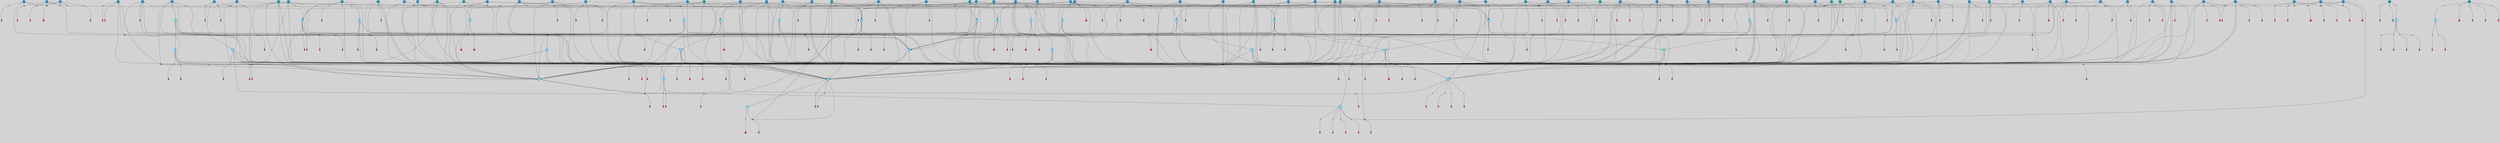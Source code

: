 // File exported with GEGELATI v1.3.1
// On the 2024-04-08 17:50:03
// With the File::TPGGraphDotExporter
digraph{
	graph[pad = "0.212, 0.055" bgcolor = lightgray]
	node[shape=circle style = filled label = ""]
		T3 [fillcolor="#66ddff"]
		T7 [fillcolor="#66ddff"]
		T9 [fillcolor="#66ddff"]
		T11 [fillcolor="#66ddff"]
		T24 [fillcolor="#66ddff"]
		T27 [fillcolor="#66ddff"]
		T90 [fillcolor="#66ddff"]
		T111 [fillcolor="#66ddff"]
		T129 [fillcolor="#66ddff"]
		T150 [fillcolor="#66ddff"]
		T159 [fillcolor="#66ddff"]
		T193 [fillcolor="#66ddff"]
		T211 [fillcolor="#66ddff"]
		T212 [fillcolor="#66ddff"]
		T215 [fillcolor="#66ddff"]
		T255 [fillcolor="#1199bb"]
		T321 [fillcolor="#66ddff"]
		T322 [fillcolor="#1199bb"]
		T399 [fillcolor="#1199bb"]
		T422 [fillcolor="#66ddff"]
		T426 [fillcolor="#66ddff"]
		T116 [fillcolor="#1199bb"]
		T448 [fillcolor="#66ddff"]
		T471 [fillcolor="#1199bb"]
		T472 [fillcolor="#1199bb"]
		T479 [fillcolor="#66ddff"]
		T506 [fillcolor="#66ddff"]
		T522 [fillcolor="#66ddff"]
		T539 [fillcolor="#1199bb"]
		T547 [fillcolor="#1199bb"]
		T557 [fillcolor="#66ddff"]
		T568 [fillcolor="#66ddff"]
		T570 [fillcolor="#1199bb"]
		T575 [fillcolor="#1199bb"]
		T583 [fillcolor="#66ddff"]
		T585 [fillcolor="#1199bb"]
		T590 [fillcolor="#1199bb"]
		T593 [fillcolor="#66ddff"]
		T604 [fillcolor="#1199bb"]
		T606 [fillcolor="#1199bb"]
		T609 [fillcolor="#1199bb"]
		T610 [fillcolor="#1199bb"]
		T612 [fillcolor="#1199bb"]
		T614 [fillcolor="#1199bb"]
		T615 [fillcolor="#1199bb"]
		T620 [fillcolor="#1199bb"]
		T628 [fillcolor="#1199bb"]
		T634 [fillcolor="#1199bb"]
		T638 [fillcolor="#66ddff"]
		T640 [fillcolor="#1199bb"]
		T206 [fillcolor="#1199bb"]
		T655 [fillcolor="#66ddff"]
		T658 [fillcolor="#66ddff"]
		T663 [fillcolor="#66ddff"]
		T664 [fillcolor="#66ddff"]
		T667 [fillcolor="#1199bb"]
		T669 [fillcolor="#1199bb"]
		T677 [fillcolor="#1199bb"]
		T679 [fillcolor="#1199bb"]
		T690 [fillcolor="#1199bb"]
		T692 [fillcolor="#1199bb"]
		T693 [fillcolor="#1199bb"]
		T695 [fillcolor="#1199bb"]
		T696 [fillcolor="#1199bb"]
		T613 [fillcolor="#1199bb"]
		T699 [fillcolor="#1199bb"]
		T700 [fillcolor="#1199bb"]
		T703 [fillcolor="#1199bb"]
		T704 [fillcolor="#1199bb"]
		T706 [fillcolor="#1199bb"]
		T707 [fillcolor="#1199bb"]
		T708 [fillcolor="#1199bb"]
		T712 [fillcolor="#1199bb"]
		T723 [fillcolor="#1199bb"]
		T734 [fillcolor="#66ddff"]
		T739 [fillcolor="#1199bb"]
		T740 [fillcolor="#1199bb"]
		T741 [fillcolor="#1199bb"]
		T742 [fillcolor="#1199bb"]
		T743 [fillcolor="#1199bb"]
		T744 [fillcolor="#1199bb"]
		T745 [fillcolor="#1199bb"]
		T746 [fillcolor="#1199bb"]
		T725 [fillcolor="#1199bb"]
		T747 [fillcolor="#1199bb"]
		T748 [fillcolor="#1199bb"]
		T749 [fillcolor="#1199bb"]
		T750 [fillcolor="#1199bb"]
		T751 [fillcolor="#1199bb"]
		T752 [fillcolor="#1199bb"]
		T753 [fillcolor="#1199bb"]
		T754 [fillcolor="#1199bb"]
		T755 [fillcolor="#1199bb"]
		T756 [fillcolor="#1199bb"]
		T757 [fillcolor="#66ddff"]
		T758 [fillcolor="#66ddff"]
		T759 [fillcolor="#1199bb"]
		T618 [fillcolor="#1199bb"]
		T760 [fillcolor="#1199bb"]
		T761 [fillcolor="#1199bb"]
		T762 [fillcolor="#1199bb"]
		T763 [fillcolor="#1199bb"]
		T764 [fillcolor="#1199bb"]
		T765 [fillcolor="#1199bb"]
		T766 [fillcolor="#1199bb"]
		T767 [fillcolor="#1199bb"]
		T768 [fillcolor="#1199bb"]
		T769 [fillcolor="#1199bb"]
		T770 [fillcolor="#1199bb"]
		T771 [fillcolor="#1199bb"]
		T772 [fillcolor="#1199bb"]
		T773 [fillcolor="#1199bb"]
		T774 [fillcolor="#1199bb"]
		T775 [fillcolor="#1199bb"]
		T776 [fillcolor="#1199bb"]
		T777 [fillcolor="#1199bb"]
		P9975 [fillcolor="#cccccc" shape=point] //6|
		I9975 [shape=box style=invis label="6|1&2|6#1|7&#92;n10|7&2|0#1|5&#92;n9|4&0|1#2|2&#92;n8|6&0|0#1|0&#92;n"]
		P9975 -> I9975[style=invis]
		A7381 [fillcolor="#ff3366" shape=box margin=0.03 width=0 height=0 label="3"]
		T3 -> P9975 -> A7381
		P9976 [fillcolor="#cccccc" shape=point] //3|
		I9976 [shape=box style=invis label="7|6&2|4#0|2&#92;n10|3&2|7#1|4&#92;n11|6&0|4#0|1&#92;n7|1&0|0#2|6&#92;n7|6&0|3#2|6&#92;n4|0&2|6#0|1&#92;n4|4&2|5#0|2&#92;n4|6&0|4#2|7&#92;n10|0&2|3#1|5&#92;n2|6&0|5#0|2&#92;n1|0&2|3#0|7&#92;n1|6&2|0#0|5&#92;n6|2&0|1#0|7&#92;n9|2&0|3#2|7&#92;n5|3&0|6#0|6&#92;n1|7&2|5#2|3&#92;n8|1&2|7#0|6&#92;n1|0&2|5#2|1&#92;n7|1&2|2#2|5&#92;n7|4&2|6#0|3&#92;n"]
		P9976 -> I9976[style=invis]
		A7382 [fillcolor="#ff3366" shape=box margin=0.03 width=0 height=0 label="4"]
		T3 -> P9976 -> A7382
		P9977 [fillcolor="#cccccc" shape=point] //-3|
		I9977 [shape=box style=invis label="1|6&2|7#0|7&#92;n10|2&0|7#1|3&#92;n9|6&2|7#2|2&#92;n5|3&0|7#0|7&#92;n1|6&2|3#0|0&#92;n2|3&2|3#2|2&#92;n5|1&2|6#0|6&#92;n"]
		P9977 -> I9977[style=invis]
		A7383 [fillcolor="#ff3366" shape=box margin=0.03 width=0 height=0 label="7"]
		T7 -> P9977 -> A7383
		P9978 [fillcolor="#cccccc" shape=point] //5|
		I9978 [shape=box style=invis label="0|5&2|3#0|1&#92;n0|6&2|1#2|4&#92;n6|2&2|6#0|7&#92;n7|4&0|3#0|1&#92;n5|4&0|7#1|6&#92;n9|1&0|5#2|2&#92;n6|3&2|3#1|7&#92;n11|7&2|4#1|6&#92;n2|5&0|1#0|0&#92;n4|7&0|0#0|2&#92;n6|2&0|6#0|0&#92;n2|1&2|6#2|4&#92;n10|0&2|0#1|0&#92;n6|6&2|4#0|6&#92;n"]
		P9978 -> I9978[style=invis]
		A7384 [fillcolor="#ff3366" shape=box margin=0.03 width=0 height=0 label="8"]
		T7 -> P9978 -> A7384
		P9979 [fillcolor="#cccccc" shape=point] //-6|
		I9979 [shape=box style=invis label="11|1&0|7#2|0&#92;n10|4&0|1#1|0&#92;n4|3&2|4#2|1&#92;n0|5&2|0#0|0&#92;n6|1&0|0#0|3&#92;n8|2&2|0#0|4&#92;n11|4&2|0#1|6&#92;n7|0&2|6#2|3&#92;n5|3&2|6#2|0&#92;n2|0&2|0#0|4&#92;n"]
		P9979 -> I9979[style=invis]
		A7385 [fillcolor="#ff3366" shape=box margin=0.03 width=0 height=0 label="9"]
		T9 -> P9979 -> A7385
		P9980 [fillcolor="#cccccc" shape=point] //2|
		I9980 [shape=box style=invis label="6|3&2|7#1|4&#92;n8|6&0|0#2|5&#92;n2|1&0|2#0|3&#92;n8|7&0|6#0|4&#92;n2|1&2|0#0|1&#92;n0|0&2|2#2|3&#92;n6|6&0|7#2|1&#92;n6|1&0|7#2|6&#92;n5|4&2|7#0|4&#92;n0|3&0|4#2|0&#92;n11|0&2|0#2|5&#92;n4|5&2|5#2|4&#92;n5|7&0|6#0|4&#92;n9|7&2|5#0|3&#92;n5|4&2|1#0|3&#92;n5|3&0|1#1|7&#92;n0|4&0|3#2|5&#92;n"]
		P9980 -> I9980[style=invis]
		A7386 [fillcolor="#ff3366" shape=box margin=0.03 width=0 height=0 label="10"]
		T9 -> P9980 -> A7386
		P9981 [fillcolor="#cccccc" shape=point] //6|
		I9981 [shape=box style=invis label="3|0&2|7#2|2&#92;n3|2&0|4#2|5&#92;n5|1&0|2#1|0&#92;n8|7&0|1#2|0&#92;n8|5&0|3#0|6&#92;n0|2&0|2#2|3&#92;n1|5&2|5#0|5&#92;n5|6&0|6#0|7&#92;n6|7&0|0#2|6&#92;n1|2&2|3#0|0&#92;n7|7&2|3#0|4&#92;n0|7&2|7#0|6&#92;n1|0&2|2#2|7&#92;n4|4&0|1#0|0&#92;n"]
		P9981 -> I9981[style=invis]
		A7387 [fillcolor="#ff3366" shape=box margin=0.03 width=0 height=0 label="11"]
		T11 -> P9981 -> A7387
		P9982 [fillcolor="#cccccc" shape=point] //-4|
		I9982 [shape=box style=invis label="4|1&0|4#2|6&#92;n1|2&2|2#2|0&#92;n1|2&2|0#0|6&#92;n8|4&2|3#2|5&#92;n5|5&2|1#1|0&#92;n"]
		P9982 -> I9982[style=invis]
		A7388 [fillcolor="#ff3366" shape=box margin=0.03 width=0 height=0 label="12"]
		T11 -> P9982 -> A7388
		P9983 [fillcolor="#cccccc" shape=point] //1|
		I9983 [shape=box style=invis label="5|1&0|6#2|7&#92;n2|4&0|4#2|2&#92;n0|6&0|5#0|4&#92;n10|6&2|5#1|6&#92;n9|3&0|1#1|7&#92;n10|3&2|2#1|0&#92;n5|0&0|0#2|1&#92;n11|3&2|3#1|5&#92;n10|3&0|1#1|0&#92;n2|4&0|1#0|1&#92;n0|2&0|3#2|4&#92;n9|2&2|1#2|5&#92;n11|7&2|6#2|6&#92;n"]
		P9983 -> I9983[style=invis]
		T24 -> P9983 -> T7
		P9984 [fillcolor="#cccccc" shape=point] //5|
		I9984 [shape=box style=invis label="3|0&2|0#0|1&#92;n3|0&0|7#0|1&#92;n5|3&0|2#2|6&#92;n4|4&2|4#2|6&#92;n11|2&0|7#1|6&#92;n2|7&2|2#2|5&#92;n9|3&2|6#2|7&#92;n7|7&0|0#0|4&#92;n6|1&2|4#2|3&#92;n5|4&2|0#1|6&#92;n1|3&0|7#0|4&#92;n"]
		P9984 -> I9984[style=invis]
		A7389 [fillcolor="#ff3366" shape=box margin=0.03 width=0 height=0 label="7"]
		T24 -> P9984 -> A7389
		P9985 [fillcolor="#cccccc" shape=point] //-2|
		I9985 [shape=box style=invis label="4|1&0|4#0|3&#92;n4|2&0|5#2|0&#92;n5|5&2|6#0|5&#92;n1|4&0|1#0|2&#92;n6|3&2|7#1|5&#92;n0|4&2|0#0|3&#92;n8|5&2|5#1|2&#92;n10|7&2|7#1|1&#92;n3|4&0|0#2|1&#92;n3|6&2|5#2|5&#92;n8|3&0|1#0|7&#92;n10|0&2|7#1|3&#92;n4|1&2|4#0|1&#92;n9|3&2|0#0|4&#92;n3|6&2|0#0|4&#92;n1|2&0|6#2|1&#92;n4|0&2|1#2|2&#92;n"]
		P9985 -> I9985[style=invis]
		A7390 [fillcolor="#ff3366" shape=box margin=0.03 width=0 height=0 label="14"]
		T24 -> P9985 -> A7390
		P9986 [fillcolor="#cccccc" shape=point] //2|
		I9986 [shape=box style=invis label="9|1&2|3#0|1&#92;n5|2&2|0#2|4&#92;n3|6&2|5#2|7&#92;n7|0&2|5#0|4&#92;n1|2&0|3#0|5&#92;n7|3&2|7#0|0&#92;n"]
		P9986 -> I9986[style=invis]
		A7391 [fillcolor="#ff3366" shape=box margin=0.03 width=0 height=0 label="2"]
		T27 -> P9986 -> A7391
		P9987 [fillcolor="#cccccc" shape=point] //-6|
		I9987 [shape=box style=invis label="7|5&0|4#0|4&#92;n11|0&2|5#2|1&#92;n"]
		P9987 -> I9987[style=invis]
		A7392 [fillcolor="#ff3366" shape=box margin=0.03 width=0 height=0 label="3"]
		T27 -> P9987 -> A7392
		T27 -> P9976
		P9988 [fillcolor="#cccccc" shape=point] //0|
		I9988 [shape=box style=invis label="2|5&0|1#0|6&#92;n6|1&2|2#2|7&#92;n8|0&0|3#1|4&#92;n4|3&2|5#2|4&#92;n8|1&2|4#0|0&#92;n6|6&0|1#2|6&#92;n11|7&2|4#2|5&#92;n6|2&2|4#0|2&#92;n8|5&2|4#2|4&#92;n2|1&2|1#2|2&#92;n2|7&2|5#2|6&#92;n9|7&0|5#0|4&#92;n1|2&0|5#2|6&#92;n4|2&2|3#2|7&#92;n3|3&2|1#0|2&#92;n"]
		P9988 -> I9988[style=invis]
		A7393 [fillcolor="#ff3366" shape=box margin=0.03 width=0 height=0 label="5"]
		T27 -> P9988 -> A7393
		P9989 [fillcolor="#cccccc" shape=point] //0|
		I9989 [shape=box style=invis label="4|0&0|3#2|7&#92;n10|2&0|3#1|7&#92;n3|5&0|2#0|3&#92;n4|5&0|0#2|1&#92;n10|7&2|0#1|2&#92;n5|3&2|3#1|6&#92;n9|5&2|0#0|4&#92;n5|4&2|7#0|2&#92;n10|3&2|7#1|4&#92;n7|2&0|1#2|6&#92;n8|6&0|5#0|5&#92;n8|7&2|3#0|5&#92;n2|6&2|4#0|0&#92;n"]
		P9989 -> I9989[style=invis]
		A7394 [fillcolor="#ff3366" shape=box margin=0.03 width=0 height=0 label="5"]
		T27 -> P9989 -> A7394
		P9990 [fillcolor="#cccccc" shape=point] //-2|
		I9990 [shape=box style=invis label="8|4&2|1#2|5&#92;n4|1&0|7#2|1&#92;n5|7&2|3#2|2&#92;n10|4&2|5#1|7&#92;n10|0&2|6#1|3&#92;n4|5&2|7#0|6&#92;n9|5&2|4#0|4&#92;n2|4&0|5#0|7&#92;n11|1&2|4#2|6&#92;n5|6&0|7#1|2&#92;n2|7&2|7#2|6&#92;n5|2&0|5#1|5&#92;n3|0&0|6#0|2&#92;n4|0&0|4#2|4&#92;n4|4&2|6#0|7&#92;n10|6&2|0#1|4&#92;n9|7&0|3#1|4&#92;n1|4&2|6#0|3&#92;n11|5&2|6#0|3&#92;n0|3&0|5#0|1&#92;n"]
		P9990 -> I9990[style=invis]
		A7395 [fillcolor="#ff3366" shape=box margin=0.03 width=0 height=0 label="13"]
		T90 -> P9990 -> A7395
		P9991 [fillcolor="#cccccc" shape=point] //4|
		I9991 [shape=box style=invis label="7|1&2|6#1|3&#92;n10|1&0|3#1|6&#92;n8|5&2|3#2|1&#92;n11|5&0|0#2|6&#92;n4|1&0|6#0|0&#92;n11|1&0|2#0|3&#92;n2|0&2|1#0|7&#92;n"]
		P9991 -> I9991[style=invis]
		A7396 [fillcolor="#ff3366" shape=box margin=0.03 width=0 height=0 label="2"]
		T90 -> P9991 -> A7396
		P9992 [fillcolor="#cccccc" shape=point] //7|
		I9992 [shape=box style=invis label="10|3&0|1#1|4&#92;n4|6&0|0#0|2&#92;n4|5&0|6#0|0&#92;n4|3&0|6#2|1&#92;n7|0&0|3#1|2&#92;n4|7&0|6#0|5&#92;n7|6&0|7#0|6&#92;n6|6&0|0#0|3&#92;n11|1&0|4#2|5&#92;n10|2&0|3#1|2&#92;n"]
		P9992 -> I9992[style=invis]
		A7397 [fillcolor="#ff3366" shape=box margin=0.03 width=0 height=0 label="4"]
		T90 -> P9992 -> A7397
		P9993 [fillcolor="#cccccc" shape=point] //-3|
		I9993 [shape=box style=invis label="8|1&2|3#0|5&#92;n0|6&0|5#0|5&#92;n3|7&2|1#0|6&#92;n3|5&0|1#0|0&#92;n9|5&2|0#0|4&#92;n3|5&0|2#0|3&#92;n10|6&2|4#1|0&#92;n9|4&2|7#2|6&#92;n1|7&2|5#2|2&#92;n"]
		P9993 -> I9993[style=invis]
		A7398 [fillcolor="#ff3366" shape=box margin=0.03 width=0 height=0 label="5"]
		T90 -> P9993 -> A7398
		P9994 [fillcolor="#cccccc" shape=point] //-7|
		I9994 [shape=box style=invis label="3|0&2|0#0|1&#92;n1|1&0|2#0|4&#92;n11|2&0|7#1|6&#92;n9|7&0|0#0|4&#92;n3|0&0|7#0|1&#92;n9|3&2|6#2|7&#92;n5|3&0|2#2|6&#92;n6|1&2|4#2|3&#92;n5|4&2|0#1|6&#92;n1|3&0|7#0|7&#92;n"]
		P9994 -> I9994[style=invis]
		A7399 [fillcolor="#ff3366" shape=box margin=0.03 width=0 height=0 label="7"]
		T90 -> P9994 -> A7399
		P9995 [fillcolor="#cccccc" shape=point] //-5|
		I9995 [shape=box style=invis label="0|0&2|3#0|2&#92;n10|5&0|6#1|3&#92;n7|3&0|6#2|3&#92;n3|4&0|6#0|6&#92;n10|5&0|2#1|1&#92;n5|0&0|1#0|3&#92;n6|6&2|5#1|5&#92;n7|4&0|2#1|7&#92;n5|7&0|1#2|5&#92;n1|5&0|0#0|3&#92;n7|5&2|1#2|6&#92;n9|0&0|2#0|0&#92;n4|0&2|4#0|0&#92;n4|6&0|0#2|3&#92;n3|1&0|6#2|5&#92;n7|7&2|1#2|3&#92;n9|4&2|2#0|6&#92;n"]
		P9995 -> I9995[style=invis]
		T111 -> P9995 -> T9
		P9996 [fillcolor="#cccccc" shape=point] //7|
		I9996 [shape=box style=invis label="7|4&2|1#2|0&#92;n4|1&2|4#2|3&#92;n5|0&2|0#2|2&#92;n6|1&2|4#2|6&#92;n"]
		P9996 -> I9996[style=invis]
		A7400 [fillcolor="#ff3366" shape=box margin=0.03 width=0 height=0 label="9"]
		T111 -> P9996 -> A7400
		P9997 [fillcolor="#cccccc" shape=point] //2|
		I9997 [shape=box style=invis label="3|0&2|0#0|1&#92;n11|2&0|7#1|6&#92;n8|7&2|4#0|5&#92;n5|3&0|2#2|6&#92;n4|4&2|4#2|6&#92;n3|0&0|7#0|1&#92;n2|7&2|2#2|5&#92;n9|3&2|6#2|7&#92;n7|7&0|0#0|4&#92;n6|1&2|4#1|3&#92;n5|4&2|0#1|6&#92;n1|3&0|7#0|4&#92;n"]
		P9997 -> I9997[style=invis]
		A7401 [fillcolor="#ff3366" shape=box margin=0.03 width=0 height=0 label="7"]
		T111 -> P9997 -> A7401
		T111 -> P9979
		P9998 [fillcolor="#cccccc" shape=point] //8|
		I9998 [shape=box style=invis label="9|0&0|1#2|0&#92;n10|1&2|5#1|4&#92;n8|2&2|6#0|4&#92;n2|4&2|5#2|3&#92;n4|2&2|2#0|2&#92;n7|5&0|2#0|0&#92;n8|2&2|1#1|3&#92;n8|7&0|7#2|1&#92;n1|1&0|0#0|7&#92;n5|6&2|5#1|0&#92;n6|6&2|5#0|0&#92;n11|4&0|3#2|6&#92;n4|2&2|4#0|7&#92;n5|6&0|1#2|0&#92;n11|3&0|2#0|7&#92;n"]
		P9998 -> I9998[style=invis]
		A7402 [fillcolor="#ff3366" shape=box margin=0.03 width=0 height=0 label="6"]
		T129 -> P9998 -> A7402
		T129 -> P9984
		P9999 [fillcolor="#cccccc" shape=point] //10|
		I9999 [shape=box style=invis label="4|5&2|7#2|1&#92;n1|7&2|3#0|6&#92;n3|5&2|2#0|3&#92;n10|3&0|7#1|4&#92;n7|1&0|4#2|6&#92;n10|2&0|3#1|7&#92;n9|5&2|0#0|4&#92;n4|0&0|3#2|7&#92;n11|4&2|6#1|2&#92;n5|4&2|7#0|2&#92;n2|6&2|4#0|0&#92;n6|5&0|7#2|1&#92;n5|3&2|3#1|6&#92;n10|7&2|0#1|2&#92;n"]
		P9999 -> I9999[style=invis]
		A7403 [fillcolor="#ff3366" shape=box margin=0.03 width=0 height=0 label="5"]
		T129 -> P9999 -> A7403
		P10000 [fillcolor="#cccccc" shape=point] //5|
		I10000 [shape=box style=invis label="9|4&2|3#1|3&#92;n0|4&2|4#0|5&#92;n6|1&2|6#2|5&#92;n4|0&0|5#2|0&#92;n"]
		P10000 -> I10000[style=invis]
		A7404 [fillcolor="#ff3366" shape=box margin=0.03 width=0 height=0 label="7"]
		T129 -> P10000 -> A7404
		P10001 [fillcolor="#cccccc" shape=point] //6|
		I10001 [shape=box style=invis label="9|4&2|7#0|6&#92;n8|4&0|1#1|0&#92;n1|3&0|0#2|1&#92;n2|4&0|6#2|2&#92;n5|1&2|5#0|7&#92;n3|0&0|3#2|6&#92;n2|2&2|6#0|2&#92;n8|4&0|4#2|2&#92;n5|1&2|4#0|3&#92;n9|4&0|6#0|6&#92;n5|0&2|2#1|5&#92;n11|7&0|0#1|1&#92;n0|4&0|3#0|3&#92;n7|7&2|4#2|5&#92;n1|5&0|1#2|1&#92;n"]
		P10001 -> I10001[style=invis]
		A7405 [fillcolor="#ff3366" shape=box margin=0.03 width=0 height=0 label="1"]
		T129 -> P10001 -> A7405
		P10002 [fillcolor="#cccccc" shape=point] //-3|
		I10002 [shape=box style=invis label="2|6&0|0#0|7&#92;n9|6&2|0#0|6&#92;n3|0&0|5#0|1&#92;n5|5&0|4#0|3&#92;n6|1&2|4#2|3&#92;n2|7&2|2#2|5&#92;n5|3&0|2#2|6&#92;n7|7&0|0#0|4&#92;n5|4&2|0#1|6&#92;n9|3&2|6#2|7&#92;n1|3&0|7#0|4&#92;n"]
		P10002 -> I10002[style=invis]
		A7406 [fillcolor="#ff3366" shape=box margin=0.03 width=0 height=0 label="7"]
		T150 -> P10002 -> A7406
		P10003 [fillcolor="#cccccc" shape=point] //4|
		I10003 [shape=box style=invis label="6|0&0|7#1|0&#92;n8|6&2|6#2|7&#92;n"]
		P10003 -> I10003[style=invis]
		A7407 [fillcolor="#ff3366" shape=box margin=0.03 width=0 height=0 label="3"]
		T150 -> P10003 -> A7407
		P10004 [fillcolor="#cccccc" shape=point] //0|
		I10004 [shape=box style=invis label="2|5&0|1#0|6&#92;n6|1&2|2#2|7&#92;n8|0&0|3#1|4&#92;n11|7&2|4#2|5&#92;n8|1&2|4#0|0&#92;n6|6&0|1#2|6&#92;n7|0&2|4#1|0&#92;n4|1&2|5#2|4&#92;n6|2&2|4#0|2&#92;n8|5&2|4#2|4&#92;n2|1&2|1#2|2&#92;n2|7&2|5#2|6&#92;n9|7&0|5#0|4&#92;n1|2&0|5#2|6&#92;n4|2&2|3#2|7&#92;n3|3&2|1#0|2&#92;n"]
		P10004 -> I10004[style=invis]
		A7408 [fillcolor="#ff3366" shape=box margin=0.03 width=0 height=0 label="5"]
		T150 -> P10004 -> A7408
		P10005 [fillcolor="#cccccc" shape=point] //-8|
		I10005 [shape=box style=invis label="7|5&0|4#2|4&#92;n"]
		P10005 -> I10005[style=invis]
		A7409 [fillcolor="#ff3366" shape=box margin=0.03 width=0 height=0 label="3"]
		T150 -> P10005 -> A7409
		P10006 [fillcolor="#cccccc" shape=point] //7|
		I10006 [shape=box style=invis label="1|6&2|7#0|7&#92;n9|6&2|7#2|2&#92;n10|2&0|7#1|0&#92;n1|6&2|3#0|0&#92;n5|0&2|2#1|1&#92;n2|3&2|3#2|2&#92;n5|1&2|6#0|6&#92;n"]
		P10006 -> I10006[style=invis]
		T150 -> P10006 -> T90
		P10007 [fillcolor="#cccccc" shape=point] //7|
		I10007 [shape=box style=invis label="7|0&2|1#2|0&#92;n9|7&2|1#1|7&#92;n8|2&0|1#1|0&#92;n6|6&0|2#1|1&#92;n2|2&0|5#0|0&#92;n5|7&0|0#2|1&#92;n5|1&2|5#1|5&#92;n4|7&2|4#2|3&#92;n10|5&2|2#1|5&#92;n1|3&2|2#2|0&#92;n10|2&2|6#1|5&#92;n"]
		P10007 -> I10007[style=invis]
		A7410 [fillcolor="#ff3366" shape=box margin=0.03 width=0 height=0 label="1"]
		T159 -> P10007 -> A7410
		P10008 [fillcolor="#cccccc" shape=point] //7|
		I10008 [shape=box style=invis label="7|4&2|7#0|4&#92;n4|6&0|1#2|5&#92;n2|1&2|3#0|0&#92;n4|3&2|0#0|1&#92;n0|0&2|7#2|7&#92;n7|7&0|5#2|3&#92;n5|0&2|1#2|2&#92;n10|0&0|4#1|2&#92;n4|4&0|7#0|0&#92;n6|7&0|2#0|1&#92;n1|4&2|5#0|4&#92;n"]
		P10008 -> I10008[style=invis]
		A7411 [fillcolor="#ff3366" shape=box margin=0.03 width=0 height=0 label="0"]
		T159 -> P10008 -> A7411
		P10009 [fillcolor="#cccccc" shape=point] //5|
		I10009 [shape=box style=invis label="0|5&2|3#0|1&#92;n0|6&2|1#2|4&#92;n6|2&2|6#0|7&#92;n9|0&2|7#1|1&#92;n7|4&0|3#0|1&#92;n11|7&2|4#1|6&#92;n9|1&0|5#2|2&#92;n5|4&0|7#1|6&#92;n2|5&0|1#0|0&#92;n4|7&0|0#0|2&#92;n6|2&0|6#0|0&#92;n2|1&2|6#2|4&#92;n10|0&0|0#1|0&#92;n6|6&2|4#0|6&#92;n"]
		P10009 -> I10009[style=invis]
		T159 -> P10009 -> T129
		P10010 [fillcolor="#cccccc" shape=point] //-2|
		I10010 [shape=box style=invis label="1|0&0|3#0|3&#92;n2|7&0|4#0|4&#92;n11|6&2|1#1|4&#92;n6|1&2|5#0|0&#92;n2|0&2|0#0|6&#92;n1|3&2|1#0|4&#92;n"]
		P10010 -> I10010[style=invis]
		A7412 [fillcolor="#ff3366" shape=box margin=0.03 width=0 height=0 label="2"]
		T193 -> P10010 -> A7412
		P10011 [fillcolor="#cccccc" shape=point] //3|
		I10011 [shape=box style=invis label="5|4&2|7#0|4&#92;n0|4&0|3#2|5&#92;n8|6&0|0#2|5&#92;n2|1&0|2#0|3&#92;n9|7&0|6#0|4&#92;n0|0&2|2#2|3&#92;n6|6&0|7#2|1&#92;n6|1&0|7#2|6&#92;n0|3&0|4#2|0&#92;n11|0&2|0#2|5&#92;n4|5&2|5#2|4&#92;n5|3&0|1#1|7&#92;n9|7&2|2#0|3&#92;n5|4&2|1#0|3&#92;n5|0&0|6#0|4&#92;n0|0&0|1#2|0&#92;n"]
		P10011 -> I10011[style=invis]
		A7413 [fillcolor="#ff3366" shape=box margin=0.03 width=0 height=0 label="10"]
		T193 -> P10011 -> A7413
		P10012 [fillcolor="#cccccc" shape=point] //-1|
		I10012 [shape=box style=invis label="1|7&2|1#0|6&#92;n8|1&2|3#0|5&#92;n10|6&2|7#1|0&#92;n1|7&2|5#0|2&#92;n0|3&0|3#2|2&#92;n3|5&0|1#0|0&#92;n3|5&0|2#0|3&#92;n1|5&2|0#0|4&#92;n5|7&2|2#2|5&#92;n4|0&2|3#0|3&#92;n"]
		P10012 -> I10012[style=invis]
		T193 -> P10012 -> T3
		P10013 [fillcolor="#cccccc" shape=point] //10|
		I10013 [shape=box style=invis label="6|1&2|4#2|3&#92;n3|0&0|7#0|1&#92;n5|3&0|2#2|6&#92;n4|4&0|4#2|6&#92;n5|4&2|0#1|6&#92;n10|5&0|6#1|5&#92;n2|5&2|1#2|2&#92;n1|3&0|7#0|4&#92;n3|0&2|0#0|1&#92;n11|2&0|5#1|6&#92;n9|3&2|6#2|7&#92;n7|7&0|0#0|4&#92;n"]
		P10013 -> I10013[style=invis]
		A7414 [fillcolor="#ff3366" shape=box margin=0.03 width=0 height=0 label="7"]
		T193 -> P10013 -> A7414
		P10014 [fillcolor="#cccccc" shape=point] //5|
		I10014 [shape=box style=invis label="3|0&2|0#0|1&#92;n3|0&0|7#0|1&#92;n5|3&0|2#2|6&#92;n4|4&2|4#2|6&#92;n11|2&0|7#1|6&#92;n2|7&2|2#2|5&#92;n9|3&2|6#2|7&#92;n7|7&0|0#0|4&#92;n6|1&2|4#2|3&#92;n5|4&2|0#1|6&#92;n1|3&0|7#0|4&#92;n"]
		P10014 -> I10014[style=invis]
		A7415 [fillcolor="#ff3366" shape=box margin=0.03 width=0 height=0 label="7"]
		T211 -> P10014 -> A7415
		P10015 [fillcolor="#cccccc" shape=point] //10|
		I10015 [shape=box style=invis label="4|5&2|7#2|1&#92;n1|7&2|3#0|6&#92;n3|5&2|2#0|3&#92;n10|3&0|7#1|4&#92;n7|1&0|4#2|6&#92;n10|2&0|3#1|7&#92;n9|5&2|0#0|4&#92;n4|0&0|3#2|7&#92;n11|4&2|6#1|2&#92;n5|4&2|7#0|2&#92;n2|6&2|4#0|0&#92;n6|5&0|7#2|1&#92;n5|3&2|3#1|6&#92;n10|7&2|0#1|2&#92;n"]
		P10015 -> I10015[style=invis]
		A7416 [fillcolor="#ff3366" shape=box margin=0.03 width=0 height=0 label="5"]
		T211 -> P10015 -> A7416
		P10016 [fillcolor="#cccccc" shape=point] //8|
		I10016 [shape=box style=invis label="9|0&0|1#2|0&#92;n10|1&2|5#1|4&#92;n8|2&2|6#0|4&#92;n2|4&2|5#2|3&#92;n4|2&2|2#0|2&#92;n7|5&0|2#0|0&#92;n8|2&2|1#1|3&#92;n8|7&0|7#2|1&#92;n1|1&0|0#0|7&#92;n5|6&2|5#1|0&#92;n6|6&2|5#0|0&#92;n11|4&0|3#2|6&#92;n4|2&2|4#0|7&#92;n5|6&0|1#2|0&#92;n11|3&0|2#0|7&#92;n"]
		P10016 -> I10016[style=invis]
		A7417 [fillcolor="#ff3366" shape=box margin=0.03 width=0 height=0 label="6"]
		T211 -> P10016 -> A7417
		P10017 [fillcolor="#cccccc" shape=point] //5|
		I10017 [shape=box style=invis label="0|5&2|3#0|1&#92;n0|6&2|1#2|4&#92;n6|2&2|6#0|7&#92;n9|0&2|7#1|1&#92;n7|4&0|3#0|1&#92;n11|7&2|4#1|6&#92;n9|1&0|5#2|2&#92;n5|4&0|7#1|6&#92;n2|5&0|1#0|0&#92;n4|7&0|0#0|2&#92;n6|2&0|6#0|0&#92;n2|1&2|6#2|4&#92;n10|0&0|0#1|0&#92;n6|6&2|4#0|6&#92;n"]
		P10017 -> I10017[style=invis]
		T212 -> P10017 -> T211
		P10018 [fillcolor="#cccccc" shape=point] //6|
		I10018 [shape=box style=invis label="9|4&2|7#0|6&#92;n8|4&0|1#1|0&#92;n1|3&0|0#2|1&#92;n2|4&0|6#2|2&#92;n5|1&2|5#0|7&#92;n3|0&0|3#2|6&#92;n2|2&2|6#0|2&#92;n8|4&0|4#2|2&#92;n5|1&2|4#0|3&#92;n9|4&0|6#0|6&#92;n5|0&2|2#1|5&#92;n11|7&0|0#1|1&#92;n0|4&0|3#0|3&#92;n7|7&2|4#2|5&#92;n1|5&0|1#2|1&#92;n"]
		P10018 -> I10018[style=invis]
		A7418 [fillcolor="#ff3366" shape=box margin=0.03 width=0 height=0 label="1"]
		T211 -> P10018 -> A7418
		P10019 [fillcolor="#cccccc" shape=point] //7|
		I10019 [shape=box style=invis label="7|4&2|7#0|4&#92;n4|6&0|1#2|5&#92;n2|1&2|3#0|0&#92;n4|3&2|0#0|1&#92;n0|0&2|7#2|7&#92;n7|7&0|5#2|3&#92;n5|0&2|1#2|2&#92;n10|0&0|4#1|2&#92;n4|4&0|7#0|0&#92;n6|7&0|2#0|1&#92;n1|4&2|5#0|4&#92;n"]
		P10019 -> I10019[style=invis]
		A7419 [fillcolor="#ff3366" shape=box margin=0.03 width=0 height=0 label="0"]
		T212 -> P10019 -> A7419
		P10020 [fillcolor="#cccccc" shape=point] //5|
		I10020 [shape=box style=invis label="9|4&2|3#1|3&#92;n0|4&2|4#0|5&#92;n6|1&2|6#2|5&#92;n4|0&0|5#2|0&#92;n"]
		P10020 -> I10020[style=invis]
		A7420 [fillcolor="#ff3366" shape=box margin=0.03 width=0 height=0 label="7"]
		T211 -> P10020 -> A7420
		P10021 [fillcolor="#cccccc" shape=point] //7|
		I10021 [shape=box style=invis label="7|0&2|1#2|0&#92;n9|7&2|1#1|7&#92;n8|2&0|1#1|0&#92;n6|6&0|2#1|1&#92;n2|2&0|5#0|0&#92;n5|7&0|0#2|1&#92;n5|1&2|5#1|5&#92;n4|7&2|4#2|3&#92;n10|5&2|2#1|5&#92;n1|3&2|2#2|0&#92;n10|2&2|6#1|5&#92;n"]
		P10021 -> I10021[style=invis]
		A7421 [fillcolor="#ff3366" shape=box margin=0.03 width=0 height=0 label="1"]
		T212 -> P10021 -> A7421
		P10022 [fillcolor="#cccccc" shape=point] //-1|
		I10022 [shape=box style=invis label="11|7&2|0#1|7&#92;n1|5&2|4#2|4&#92;n4|3&0|1#0|5&#92;n1|6&0|0#0|4&#92;n8|6&2|4#0|0&#92;n4|0&0|0#0|5&#92;n10|4&2|0#1|0&#92;n9|6&2|5#1|3&#92;n0|7&2|1#0|5&#92;n0|6&2|3#2|0&#92;n4|4&0|5#0|1&#92;n"]
		P10022 -> I10022[style=invis]
		A7422 [fillcolor="#ff3366" shape=box margin=0.03 width=0 height=0 label="12"]
		T215 -> P10022 -> A7422
		P10023 [fillcolor="#cccccc" shape=point] //1|
		I10023 [shape=box style=invis label="9|3&0|0#1|1&#92;n4|6&0|5#0|7&#92;n3|6&0|0#2|0&#92;n6|2&2|5#1|4&#92;n8|7&0|7#0|0&#92;n5|0&2|6#0|6&#92;n"]
		P10023 -> I10023[style=invis]
		A7423 [fillcolor="#ff3366" shape=box margin=0.03 width=0 height=0 label="5"]
		T215 -> P10023 -> A7423
		P10024 [fillcolor="#cccccc" shape=point] //5|
		I10024 [shape=box style=invis label="4|4&0|6#2|1&#92;n7|6&0|1#1|4&#92;n6|2&0|7#1|3&#92;n9|1&2|6#0|7&#92;n1|6&2|3#0|0&#92;n2|3&2|3#2|2&#92;n1|0&2|7#2|7&#92;n10|3&0|7#1|7&#92;n"]
		P10024 -> I10024[style=invis]
		A7424 [fillcolor="#ff3366" shape=box margin=0.03 width=0 height=0 label="7"]
		T215 -> P10024 -> A7424
		T255 -> P10012
		P10025 [fillcolor="#cccccc" shape=point] //-9|
		I10025 [shape=box style=invis label="7|1&0|0#2|6&#92;n1|6&0|4#2|7&#92;n7|6&2|4#0|2&#92;n10|7&2|1#1|3&#92;n7|6&0|3#2|6&#92;n4|0&2|2#2|1&#92;n1|0&0|5#2|3&#92;n6|1&2|6#1|1&#92;n7|4&2|6#1|0&#92;n9|5&0|1#0|2&#92;n9|2&0|3#0|7&#92;n6|0&2|7#0|6&#92;n10|5&2|3#1|5&#92;n10|0&2|7#1|4&#92;n1|0&2|3#0|7&#92;n5|2&0|6#0|6&#92;n2|6&0|1#0|2&#92;n7|4&2|5#0|3&#92;n3|6&2|4#0|5&#92;n1|6&2|0#0|5&#92;n"]
		P10025 -> I10025[style=invis]
		A7425 [fillcolor="#ff3366" shape=box margin=0.03 width=0 height=0 label="4"]
		T255 -> P10025 -> A7425
		P10026 [fillcolor="#cccccc" shape=point] //7|
		I10026 [shape=box style=invis label="9|6&2|6#1|3&#92;n9|7&2|0#1|7&#92;n3|0&2|0#0|0&#92;n1|6&0|0#0|4&#92;n7|4&0|3#0|1&#92;n"]
		P10026 -> I10026[style=invis]
		A7426 [fillcolor="#ff3366" shape=box margin=0.03 width=0 height=0 label="12"]
		T255 -> P10026 -> A7426
		P10027 [fillcolor="#cccccc" shape=point] //-9|
		I10027 [shape=box style=invis label="11|5&0|0#2|6&#92;n8|5&2|3#2|1&#92;n7|1&0|6#1|3&#92;n11|4&0|2#0|1&#92;n9|0&2|7#1|6&#92;n10|1&0|3#1|6&#92;n0|3&0|4#2|5&#92;n5|7&2|3#1|6&#92;n2|0&2|1#0|7&#92;n"]
		P10027 -> I10027[style=invis]
		A7427 [fillcolor="#ff3366" shape=box margin=0.03 width=0 height=0 label="2"]
		T255 -> P10027 -> A7427
		P10028 [fillcolor="#cccccc" shape=point] //-7|
		I10028 [shape=box style=invis label="9|1&2|7#2|1&#92;n7|0&2|0#2|7&#92;n2|3&2|3#2|2&#92;n8|5&2|1#0|3&#92;n5|5&0|7#0|1&#92;n1|6&2|7#0|7&#92;n10|2&0|7#1|3&#92;n6|4&2|2#2|4&#92;n0|6&2|5#0|2&#92;n"]
		P10028 -> I10028[style=invis]
		A7428 [fillcolor="#ff3366" shape=box margin=0.03 width=0 height=0 label="7"]
		T255 -> P10028 -> A7428
		P10029 [fillcolor="#cccccc" shape=point] //-7|
		I10029 [shape=box style=invis label="9|1&2|7#2|1&#92;n7|0&2|0#2|7&#92;n2|3&2|3#2|2&#92;n8|5&2|1#0|3&#92;n5|5&0|7#0|1&#92;n1|6&2|7#0|7&#92;n10|2&0|7#1|3&#92;n6|4&2|2#2|4&#92;n0|6&2|5#0|2&#92;n"]
		P10029 -> I10029[style=invis]
		A7429 [fillcolor="#ff3366" shape=box margin=0.03 width=0 height=0 label="7"]
		T322 -> P10029 -> A7429
		P10030 [fillcolor="#cccccc" shape=point] //-9|
		I10030 [shape=box style=invis label="11|5&0|0#2|6&#92;n8|5&2|3#2|1&#92;n7|1&0|6#1|3&#92;n11|4&0|2#0|1&#92;n9|0&2|7#1|6&#92;n10|1&0|3#1|6&#92;n0|3&0|4#2|5&#92;n5|7&2|3#1|6&#92;n2|0&2|1#0|7&#92;n"]
		P10030 -> I10030[style=invis]
		A7430 [fillcolor="#ff3366" shape=box margin=0.03 width=0 height=0 label="2"]
		T322 -> P10030 -> A7430
		P10031 [fillcolor="#cccccc" shape=point] //-9|
		I10031 [shape=box style=invis label="7|1&0|0#2|6&#92;n1|6&0|4#2|7&#92;n7|6&2|4#0|2&#92;n10|7&2|1#1|3&#92;n7|6&0|3#2|6&#92;n4|0&2|2#2|1&#92;n1|0&0|5#2|3&#92;n6|1&2|6#1|1&#92;n7|4&2|6#1|0&#92;n9|5&0|1#0|2&#92;n9|2&0|3#0|7&#92;n6|0&2|7#0|6&#92;n10|5&2|3#1|5&#92;n10|0&2|7#1|4&#92;n1|0&2|3#0|7&#92;n5|2&0|6#0|6&#92;n2|6&0|1#0|2&#92;n7|4&2|5#0|3&#92;n3|6&2|4#0|5&#92;n1|6&2|0#0|5&#92;n"]
		P10031 -> I10031[style=invis]
		A7431 [fillcolor="#ff3366" shape=box margin=0.03 width=0 height=0 label="4"]
		T322 -> P10031 -> A7431
		P10032 [fillcolor="#cccccc" shape=point] //3|
		I10032 [shape=box style=invis label="7|6&2|4#0|2&#92;n10|3&2|7#1|4&#92;n11|6&0|4#0|1&#92;n7|1&0|0#2|6&#92;n7|6&0|3#2|6&#92;n4|0&2|6#0|1&#92;n4|4&2|5#0|2&#92;n4|6&0|4#2|7&#92;n10|0&2|3#1|5&#92;n2|6&0|5#0|2&#92;n1|0&2|3#0|7&#92;n1|6&2|0#0|5&#92;n6|2&0|1#0|7&#92;n9|2&0|3#2|7&#92;n5|3&0|6#0|6&#92;n1|7&2|5#2|3&#92;n8|1&2|7#0|6&#92;n1|0&2|5#2|1&#92;n7|1&2|2#2|5&#92;n7|4&2|6#0|3&#92;n"]
		P10032 -> I10032[style=invis]
		A7432 [fillcolor="#ff3366" shape=box margin=0.03 width=0 height=0 label="4"]
		T321 -> P10032 -> A7432
		P10033 [fillcolor="#cccccc" shape=point] //6|
		I10033 [shape=box style=invis label="6|1&2|6#1|7&#92;n10|7&2|0#1|5&#92;n9|4&0|1#2|2&#92;n8|6&0|0#1|0&#92;n"]
		P10033 -> I10033[style=invis]
		A7433 [fillcolor="#ff3366" shape=box margin=0.03 width=0 height=0 label="3"]
		T321 -> P10033 -> A7433
		P10034 [fillcolor="#cccccc" shape=point] //7|
		I10034 [shape=box style=invis label="9|6&2|6#1|3&#92;n9|7&2|0#1|7&#92;n3|0&2|0#0|0&#92;n1|6&0|0#0|4&#92;n7|4&0|3#0|1&#92;n"]
		P10034 -> I10034[style=invis]
		A7434 [fillcolor="#ff3366" shape=box margin=0.03 width=0 height=0 label="12"]
		T322 -> P10034 -> A7434
		P10035 [fillcolor="#cccccc" shape=point] //-1|
		I10035 [shape=box style=invis label="1|7&2|1#0|6&#92;n8|1&2|3#0|5&#92;n10|6&2|7#1|0&#92;n1|7&2|5#0|2&#92;n0|3&0|3#2|2&#92;n3|5&0|1#0|0&#92;n3|5&0|2#0|3&#92;n1|5&2|0#0|4&#92;n5|7&2|2#2|5&#92;n4|0&2|3#0|3&#92;n"]
		P10035 -> I10035[style=invis]
		T322 -> P10035 -> T321
		P10036 [fillcolor="#cccccc" shape=point] //8|
		I10036 [shape=box style=invis label="2|7&0|2#2|6&#92;n2|0&2|0#0|5&#92;n2|7&0|4#0|4&#92;n0|0&2|6#0|0&#92;n"]
		P10036 -> I10036[style=invis]
		A7435 [fillcolor="#ff3366" shape=box margin=0.03 width=0 height=0 label="2"]
		T399 -> P10036 -> A7435
		T399 -> P10012
		P10037 [fillcolor="#cccccc" shape=point] //-4|
		I10037 [shape=box style=invis label="0|6&2|7#2|4&#92;n4|4&0|4#2|6&#92;n3|0&0|7#0|1&#92;n5|3&0|2#2|6&#92;n1|3&0|7#0|1&#92;n5|4&2|0#1|6&#92;n10|5&0|6#1|5&#92;n2|5&2|1#2|2&#92;n6|1&2|4#2|3&#92;n3|0&2|2#0|1&#92;n11|2&0|5#1|6&#92;n9|3&2|6#2|7&#92;n7|7&0|0#0|4&#92;n8|1&0|1#1|5&#92;n"]
		P10037 -> I10037[style=invis]
		A7436 [fillcolor="#ff3366" shape=box margin=0.03 width=0 height=0 label="7"]
		T399 -> P10037 -> A7436
		P10038 [fillcolor="#cccccc" shape=point] //6|
		I10038 [shape=box style=invis label="3|1&0|2#0|4&#92;n6|0&2|2#1|6&#92;n8|6&2|6#1|0&#92;n6|5&2|4#2|5&#92;n"]
		P10038 -> I10038[style=invis]
		A7437 [fillcolor="#ff3366" shape=box margin=0.03 width=0 height=0 label="2"]
		T399 -> P10038 -> A7437
		P10039 [fillcolor="#cccccc" shape=point] //6|
		I10039 [shape=box style=invis label="7|0&2|5#1|2&#92;n10|6&2|1#1|3&#92;n7|5&0|2#0|7&#92;n10|7&0|1#1|5&#92;n4|6&2|5#0|5&#92;n4|4&0|7#2|7&#92;n"]
		P10039 -> I10039[style=invis]
		A7438 [fillcolor="#ff3366" shape=box margin=0.03 width=0 height=0 label="7"]
		T399 -> P10039 -> A7438
		P10040 [fillcolor="#cccccc" shape=point] //6|
		I10040 [shape=box style=invis label="2|6&0|1#0|6&#92;n6|1&2|2#2|7&#92;n7|2&2|5#2|2&#92;n2|7&2|5#2|6&#92;n4|3&2|5#2|4&#92;n8|5&2|4#2|4&#92;n6|6&0|1#2|6&#92;n11|7&2|4#2|5&#92;n6|2&2|4#0|2&#92;n8|5&2|7#2|5&#92;n8|0&0|3#1|6&#92;n2|0&2|1#2|2&#92;n8|1&2|4#0|0&#92;n9|7&0|5#0|4&#92;n3|6&0|6#0|3&#92;n1|2&0|5#2|6&#92;n4|2&2|3#2|7&#92;n3|3&2|1#0|2&#92;n"]
		P10040 -> I10040[style=invis]
		T422 -> P10040 -> T111
		T422 -> P10004
		P10041 [fillcolor="#cccccc" shape=point] //5|
		I10041 [shape=box style=invis label="1|6&2|4#0|0&#92;n3|7&2|5#2|6&#92;n10|2&0|7#1|3&#92;n7|0&0|7#2|2&#92;n2|3&2|3#0|2&#92;n5|3&0|7#0|7&#92;n"]
		P10041 -> I10041[style=invis]
		A7439 [fillcolor="#ff3366" shape=box margin=0.03 width=0 height=0 label="7"]
		T422 -> P10041 -> A7439
		P10042 [fillcolor="#cccccc" shape=point] //9|
		I10042 [shape=box style=invis label="5|3&2|1#0|1&#92;n7|2&2|0#2|4&#92;n7|3&2|7#0|0&#92;n11|5&0|2#0|2&#92;n2|6&2|3#0|0&#92;n4|0&0|4#0|2&#92;n0|0&2|2#0|5&#92;n7|5&0|0#2|7&#92;n"]
		P10042 -> I10042[style=invis]
		A7440 [fillcolor="#ff3366" shape=box margin=0.03 width=0 height=0 label="2"]
		T422 -> P10042 -> A7440
		P10043 [fillcolor="#cccccc" shape=point] //-2|
		I10043 [shape=box style=invis label="8|3&2|1#0|5&#92;n4|1&0|7#2|0&#92;n4|4&2|2#2|3&#92;n8|2&2|7#1|1&#92;n0|4&0|1#2|3&#92;n0|0&2|6#2|7&#92;n6|2&0|2#2|6&#92;n5|4&0|0#2|7&#92;n"]
		P10043 -> I10043[style=invis]
		A7441 [fillcolor="#ff3366" shape=box margin=0.03 width=0 height=0 label="7"]
		T422 -> P10043 -> A7441
		T426 -> P9978
		P10044 [fillcolor="#cccccc" shape=point] //-5|
		I10044 [shape=box style=invis label="10|6&2|5#1|6&#92;n9|3&0|1#1|7&#92;n2|4&0|1#0|1&#92;n11|3&0|7#1|6&#92;n5|1&0|6#2|7&#92;n8|0&0|0#0|1&#92;n0|6&0|7#0|4&#92;n6|7&2|6#2|6&#92;n11|0&2|3#0|5&#92;n"]
		P10044 -> I10044[style=invis]
		T426 -> P10044 -> T7
		P10045 [fillcolor="#cccccc" shape=point] //-7|
		I10045 [shape=box style=invis label="6|4&2|6#1|0&#92;n2|6&0|2#0|0&#92;n9|4&2|6#2|1&#92;n11|5&0|1#0|1&#92;n5|5&0|0#0|1&#92;n4|6&0|7#0|5&#92;n1|0&2|4#2|2&#92;n3|4&0|2#0|5&#92;n0|4&2|6#0|0&#92;n10|1&0|0#1|0&#92;n7|0&2|0#2|2&#92;n1|2&2|5#2|2&#92;n1|4&0|1#0|7&#92;n9|0&0|6#1|2&#92;n10|3&0|4#1|2&#92;n3|3&2|2#0|7&#92;n1|6&2|0#0|0&#92;n3|2&0|1#2|2&#92;n"]
		P10045 -> I10045[style=invis]
		A7442 [fillcolor="#ff3366" shape=box margin=0.03 width=0 height=0 label="1"]
		T426 -> P10045 -> A7442
		T426 -> P10037
		P10046 [fillcolor="#cccccc" shape=point] //9|
		I10046 [shape=box style=invis label="11|0&2|0#1|1&#92;n3|6&0|6#0|0&#92;n1|4&0|0#2|4&#92;n7|5&2|2#1|3&#92;n11|7&2|6#1|7&#92;n5|2&0|6#1|5&#92;n9|5&0|6#0|3&#92;n2|2&2|7#0|5&#92;n9|3&2|2#2|0&#92;n11|0&2|7#0|1&#92;n1|1&2|0#0|1&#92;n6|6&0|6#1|2&#92;n9|7&0|1#0|3&#92;n2|0&2|4#2|5&#92;n2|4&2|2#0|0&#92;n6|1&2|1#1|7&#92;n10|7&2|5#1|6&#92;n11|5&2|7#2|4&#92;n"]
		P10046 -> I10046[style=invis]
		A7443 [fillcolor="#ff3366" shape=box margin=0.03 width=0 height=0 label="1"]
		T426 -> P10046 -> A7443
		P10047 [fillcolor="#cccccc" shape=point] //-1|
		I10047 [shape=box style=invis label="0|0&2|3#0|3&#92;n8|1&2|3#0|5&#92;n10|6&2|7#1|0&#92;n3|5&0|6#2|1&#92;n1|7&2|5#0|2&#92;n0|3&0|3#2|2&#92;n3|5&0|1#0|0&#92;n3|5&0|2#0|3&#92;n1|5&2|0#0|4&#92;n5|7&2|2#2|5&#92;n1|7&2|1#0|6&#92;n"]
		P10047 -> I10047[style=invis]
		T116 -> P10047 -> T3
		T116 -> P10026
		T116 -> P10027
		T116 -> P10028
		P10048 [fillcolor="#cccccc" shape=point] //-4|
		I10048 [shape=box style=invis label="0|4&0|0#2|7&#92;n8|5&2|4#2|4&#92;n4|3&2|5#2|4&#92;n11|7&2|2#2|5&#92;n6|5&2|2#2|7&#92;n3|2&0|7#0|7&#92;n3|3&2|1#0|3&#92;n2|6&0|3#2|5&#92;n0|1&2|6#2|2&#92;n8|2&0|0#1|6&#92;n0|7&0|5#0|4&#92;n9|5&0|3#2|7&#92;n2|7&2|5#2|6&#92;n9|0&2|0#0|1&#92;n1|2&2|4#0|2&#92;n"]
		P10048 -> I10048[style=invis]
		T116 -> P10048 -> T27
		P10049 [fillcolor="#cccccc" shape=point] //-6|
		I10049 [shape=box style=invis label="11|2&2|4#1|0&#92;n8|1&0|3#0|5&#92;n3|1&0|0#0|1&#92;n7|1&0|1#0|5&#92;n3|5&0|7#0|0&#92;n9|4&2|7#2|6&#92;n10|6&0|4#1|0&#92;n11|5&0|0#1|5&#92;n4|4&0|0#2|1&#92;n0|0&2|3#2|4&#92;n"]
		P10049 -> I10049[style=invis]
		A7444 [fillcolor="#ff3366" shape=box margin=0.03 width=0 height=0 label="5"]
		T448 -> P10049 -> A7444
		P10050 [fillcolor="#cccccc" shape=point] //-6|
		I10050 [shape=box style=invis label="10|4&0|1#1|0&#92;n4|3&2|4#2|1&#92;n11|4&2|0#1|6&#92;n8|3&2|0#0|4&#92;n6|1&0|0#0|3&#92;n0|5&2|0#0|0&#92;n0|5&0|1#2|5&#92;n7|4&2|6#2|3&#92;n5|3&2|6#2|0&#92;n2|2&0|5#0|1&#92;n2|0&2|0#0|4&#92;n"]
		P10050 -> I10050[style=invis]
		A7445 [fillcolor="#ff3366" shape=box margin=0.03 width=0 height=0 label="9"]
		T448 -> P10050 -> A7445
		P10051 [fillcolor="#cccccc" shape=point] //-1|
		I10051 [shape=box style=invis label="6|0&2|0#0|4&#92;n2|6&2|2#2|1&#92;n"]
		P10051 -> I10051[style=invis]
		T448 -> P10051 -> T212
		P10052 [fillcolor="#cccccc" shape=point] //-9|
		I10052 [shape=box style=invis label="8|5&2|3#2|1&#92;n11|5&0|0#2|6&#92;n2|0&2|1#0|4&#92;n11|4&0|2#0|1&#92;n9|0&2|7#1|6&#92;n10|1&0|3#1|6&#92;n2|6&0|7#2|2&#92;n0|4&0|4#2|5&#92;n5|7&2|3#1|6&#92;n7|1&0|6#1|3&#92;n"]
		P10052 -> I10052[style=invis]
		A7446 [fillcolor="#ff3366" shape=box margin=0.03 width=0 height=0 label="2"]
		T448 -> P10052 -> A7446
		P10053 [fillcolor="#cccccc" shape=point] //7|
		I10053 [shape=box style=invis label="5|5&0|6#2|0&#92;n4|7&0|7#2|7&#92;n3|2&0|6#0|3&#92;n10|2&2|5#1|5&#92;n1|0&2|2#2|7&#92;n9|4&2|3#1|5&#92;n2|5&2|7#2|4&#92;n11|5&2|5#0|2&#92;n6|0&0|7#2|2&#92;n11|3&0|5#1|0&#92;n"]
		P10053 -> I10053[style=invis]
		A7447 [fillcolor="#ff3366" shape=box margin=0.03 width=0 height=0 label="5"]
		T448 -> P10053 -> A7447
		T471 -> P10040
		P10054 [fillcolor="#cccccc" shape=point] //-8|
		I10054 [shape=box style=invis label="6|1&2|2#2|7&#92;n4|1&2|0#2|4&#92;n1|6&2|5#2|4&#92;n6|0&0|1#2|6&#92;n7|1&0|4#1|4&#92;n6|4&2|4#0|2&#92;n6|5&2|4#2|4&#92;n1|2&0|5#2|6&#92;n2|7&2|5#2|6&#92;n8|4&0|0#2|2&#92;n1|4&2|5#0|4&#92;n7|7&2|4#1|0&#92;n11|7&2|4#1|5&#92;n6|3&2|1#0|2&#92;n6|5&2|1#0|1&#92;n8|4&2|4#0|0&#92;n"]
		P10054 -> I10054[style=invis]
		T471 -> P10054 -> T159
		P10055 [fillcolor="#cccccc" shape=point] //-1|
		I10055 [shape=box style=invis label="6|2&2|4#0|3&#92;n0|0&2|3#0|4&#92;n8|3&2|3#0|4&#92;n2|1&0|2#0|2&#92;n4|3&0|5#0|5&#92;n"]
		P10055 -> I10055[style=invis]
		A7448 [fillcolor="#ff3366" shape=box margin=0.03 width=0 height=0 label="7"]
		T471 -> P10055 -> A7448
		T471 -> P10042
		P10056 [fillcolor="#cccccc" shape=point] //8|
		I10056 [shape=box style=invis label="5|3&2|1#0|1&#92;n10|6&2|6#1|6&#92;n7|3&2|7#0|0&#92;n7|5&0|0#2|7&#92;n11|5&0|2#0|2&#92;n0|0&2|2#0|5&#92;n7|3&2|0#2|4&#92;n"]
		P10056 -> I10056[style=invis]
		A7449 [fillcolor="#ff3366" shape=box margin=0.03 width=0 height=0 label="2"]
		T471 -> P10056 -> A7449
		P10057 [fillcolor="#cccccc" shape=point] //-4|
		I10057 [shape=box style=invis label="1|7&2|1#0|6&#92;n1|7&2|5#0|2&#92;n10|6&2|7#1|0&#92;n8|1&2|3#0|5&#92;n0|3&0|7#2|2&#92;n3|5&0|1#0|0&#92;n3|5&0|2#0|3&#92;n1|5&2|0#0|4&#92;n5|7&2|2#2|5&#92;n4|0&2|3#0|3&#92;n"]
		P10057 -> I10057[style=invis]
		T472 -> P10057 -> T3
		P10058 [fillcolor="#cccccc" shape=point] //10|
		I10058 [shape=box style=invis label="10|2&0|7#1|3&#92;n1|0&2|1#0|1&#92;n5|1&2|7#0|7&#92;n2|3&2|3#2|2&#92;n0|0&2|7#2|2&#92;n"]
		P10058 -> I10058[style=invis]
		A7450 [fillcolor="#ff3366" shape=box margin=0.03 width=0 height=0 label="7"]
		T472 -> P10058 -> A7450
		T472 -> P10040
		P10059 [fillcolor="#cccccc" shape=point] //2|
		I10059 [shape=box style=invis label="11|3&2|5#1|0&#92;n5|3&2|6#2|0&#92;n3|7&2|5#0|6&#92;n3|2&0|2#0|7&#92;n2|5&2|7#2|4&#92;n1|2&0|5#0|1&#92;n7|0&0|7#2|1&#92;n9|4&2|3#1|5&#92;n"]
		P10059 -> I10059[style=invis]
		A7451 [fillcolor="#ff3366" shape=box margin=0.03 width=0 height=0 label="5"]
		T472 -> P10059 -> A7451
		P10060 [fillcolor="#cccccc" shape=point] //4|
		I10060 [shape=box style=invis label="5|0&2|1#2|2&#92;n6|4&2|1#1|3&#92;n1|4&2|5#0|4&#92;n2|1&2|3#0|0&#92;n4|4&0|3#2|6&#92;n10|3&2|0#1|1&#92;n2|5&2|7#0|0&#92;n10|0&2|4#1|2&#92;n3|2&0|1#2|0&#92;n4|4&0|7#0|5&#92;n6|1&0|2#0|1&#92;n4|6&0|1#2|5&#92;n"]
		P10060 -> I10060[style=invis]
		A7452 [fillcolor="#ff3366" shape=box margin=0.03 width=0 height=0 label="0"]
		T479 -> P10060 -> A7452
		P10061 [fillcolor="#cccccc" shape=point] //5|
		I10061 [shape=box style=invis label="6|1&2|4#0|0&#92;n8|2&0|5#0|0&#92;n6|4&2|2#1|3&#92;n3|6&0|1#2|2&#92;n6|2&2|1#0|5&#92;n9|0&2|4#0|7&#92;n11|1&0|1#0|5&#92;n6|0&2|7#2|7&#92;n"]
		P10061 -> I10061[style=invis]
		A7453 [fillcolor="#ff3366" shape=box margin=0.03 width=0 height=0 label="7"]
		T479 -> P10061 -> A7453
		T479 -> P10040
		T479 -> P9978
		T479 -> P10058
		P10062 [fillcolor="#cccccc" shape=point] //-1|
		I10062 [shape=box style=invis label="2|0&0|4#2|2&#92;n8|6&2|3#0|5&#92;n6|3&2|6#2|2&#92;n5|1&0|6#1|6&#92;n7|1&0|7#1|6&#92;n6|6&0|2#2|6&#92;n5|1&0|7#1|6&#92;n1|3&2|1#2|7&#92;n1|6&2|3#0|0&#92;n8|0&0|3#0|7&#92;n2|6&0|7#2|7&#92;n1|1&2|4#2|2&#92;n5|3&0|7#1|5&#92;n5|5&0|6#1|4&#92;n"]
		P10062 -> I10062[style=invis]
		A7454 [fillcolor="#ff3366" shape=box margin=0.03 width=0 height=0 label="7"]
		T506 -> P10062 -> A7454
		P10063 [fillcolor="#cccccc" shape=point] //1|
		I10063 [shape=box style=invis label="2|6&0|1#2|6&#92;n8|1&2|4#0|0&#92;n7|2&2|3#2|2&#92;n8|0&0|3#1|6&#92;n0|3&0|0#2|4&#92;n2|5&2|4#2|4&#92;n6|6&0|1#2|6&#92;n11|7&2|4#2|5&#92;n2|0&2|5#2|6&#92;n1|2&0|5#2|6&#92;n4|3&2|5#2|4&#92;n2|0&2|1#2|2&#92;n4|7&0|5#0|4&#92;n2|0&0|5#0|0&#92;n8|4&2|3#2|7&#92;n"]
		P10063 -> I10063[style=invis]
		T506 -> P10063 -> T111
		P10064 [fillcolor="#cccccc" shape=point] //5|
		I10064 [shape=box style=invis label="6|7&0|4#1|5&#92;n11|4&2|0#1|6&#92;n5|3&2|6#2|0&#92;n10|2&2|2#1|4&#92;n2|2&2|2#0|3&#92;n2|0&2|0#0|4&#92;n11|1&0|7#2|0&#92;n11|0&2|0#0|0&#92;n3|2&0|3#2|2&#92;n10|1&2|6#1|1&#92;n7|0&2|6#2|4&#92;n"]
		P10064 -> I10064[style=invis]
		A7455 [fillcolor="#ff3366" shape=box margin=0.03 width=0 height=0 label="9"]
		T506 -> P10064 -> A7455
		P10065 [fillcolor="#cccccc" shape=point] //8|
		I10065 [shape=box style=invis label="2|1&2|0#0|5&#92;n0|0&2|6#0|0&#92;n2|7&0|4#0|4&#92;n"]
		P10065 -> I10065[style=invis]
		A7456 [fillcolor="#ff3366" shape=box margin=0.03 width=0 height=0 label="2"]
		T506 -> P10065 -> A7456
		P10066 [fillcolor="#cccccc" shape=point] //-8|
		I10066 [shape=box style=invis label="1|1&2|7#2|5&#92;n10|1&2|7#1|7&#92;n5|2&0|0#2|4&#92;n7|6&0|0#2|6&#92;n3|0&0|7#0|3&#92;n"]
		P10066 -> I10066[style=invis]
		A7457 [fillcolor="#ff3366" shape=box margin=0.03 width=0 height=0 label="2"]
		T506 -> P10066 -> A7457
		P10067 [fillcolor="#cccccc" shape=point] //-7|
		I10067 [shape=box style=invis label="7|4&2|7#0|0&#92;n8|7&2|6#2|5&#92;n4|3&2|0#2|1&#92;n5|7&0|4#2|6&#92;n4|5&0|1#2|6&#92;n7|7&0|4#0|6&#92;n8|0&0|4#1|0&#92;n6|7&0|2#0|3&#92;n8|4&0|7#2|1&#92;n10|3&0|3#1|2&#92;n0|0&2|7#0|7&#92;n2|0&0|0#2|6&#92;n5|3&0|0#1|5&#92;n"]
		P10067 -> I10067[style=invis]
		A7458 [fillcolor="#ff3366" shape=box margin=0.03 width=0 height=0 label="0"]
		T522 -> P10067 -> A7458
		P10068 [fillcolor="#cccccc" shape=point] //3|
		I10068 [shape=box style=invis label="8|2&2|7#1|7&#92;n10|7&0|7#1|6&#92;n0|3&0|0#2|3&#92;n9|7&2|6#0|3&#92;n4|4&2|1#0|1&#92;n5|6&2|0#1|4&#92;n4|5&0|1#0|2&#92;n0|0&2|0#0|5&#92;n6|1&0|7#0|6&#92;n"]
		P10068 -> I10068[style=invis]
		A7459 [fillcolor="#ff3366" shape=box margin=0.03 width=0 height=0 label="0"]
		T522 -> P10068 -> A7459
		P10069 [fillcolor="#cccccc" shape=point] //-3|
		I10069 [shape=box style=invis label="2|6&0|1#0|6&#92;n8|3&0|5#1|0&#92;n6|1&2|2#2|7&#92;n8|5&2|7#2|5&#92;n2|7&2|5#2|6&#92;n4|3&2|5#2|4&#92;n6|6&0|1#2|6&#92;n11|7&0|4#2|5&#92;n4|4&0|4#0|6&#92;n7|2&2|5#2|2&#92;n1|7&0|4#0|1&#92;n9|7&0|5#0|4&#92;n8|1&2|4#0|0&#92;n4|2&2|3#2|7&#92;n2|0&2|1#2|2&#92;n3|6&0|6#0|3&#92;n8|0&0|3#1|6&#92;n3|3&2|1#0|2&#92;n5|6&0|0#1|0&#92;n"]
		P10069 -> I10069[style=invis]
		T522 -> P10069 -> T111
		P10070 [fillcolor="#cccccc" shape=point] //-5|
		I10070 [shape=box style=invis label="11|4&2|6#1|2&#92;n6|2&0|5#2|1&#92;n6|5&0|7#2|1&#92;n10|4&0|3#1|7&#92;n11|0&0|2#0|3&#92;n7|1&0|4#0|6&#92;n6|4&2|5#0|5&#92;n1|7&2|3#0|6&#92;n5|3&2|0#1|6&#92;n4|0&0|4#0|7&#92;n5|4&2|7#0|2&#92;n10|2&2|1#1|1&#92;n9|3&0|5#1|5&#92;n4|5&2|7#2|1&#92;n2|6&2|4#0|0&#92;n9|1&2|2#0|2&#92;n9|5&0|0#0|4&#92;n"]
		P10070 -> I10070[style=invis]
		T522 -> P10070 -> T7
		T539 -> P10040
		T539 -> P10041
		P10071 [fillcolor="#cccccc" shape=point] //6|
		I10071 [shape=box style=invis label="4|4&0|4#2|2&#92;n11|0&0|4#0|6&#92;n0|0&2|2#0|5&#92;n7|4&2|5#1|7&#92;n3|5&0|3#2|6&#92;n11|0&2|3#2|4&#92;n6|6&2|3#1|0&#92;n1|6&2|2#0|3&#92;n6|3&0|7#2|0&#92;n2|0&0|4#2|2&#92;n5|3&2|1#2|1&#92;n8|1&0|5#2|6&#92;n"]
		P10071 -> I10071[style=invis]
		A7460 [fillcolor="#ff3366" shape=box margin=0.03 width=0 height=0 label="2"]
		T539 -> P10071 -> A7460
		P10072 [fillcolor="#cccccc" shape=point] //-8|
		I10072 [shape=box style=invis label="6|2&2|4#0|2&#92;n2|7&2|5#2|6&#92;n2|5&0|3#0|6&#92;n3|3&2|0#2|5&#92;n6|6&0|1#2|6&#92;n11|7&2|4#1|5&#92;n8|0&0|3#1|4&#92;n1|6&2|5#2|4&#92;n9|7&0|5#0|4&#92;n1|2&0|2#2|6&#92;n3|3&2|1#0|3&#92;n4|2&2|3#2|6&#92;n6|1&2|2#2|7&#92;n8|5&2|1#2|4&#92;n6|1&0|2#0|2&#92;n7|3&0|2#1|5&#92;n"]
		P10072 -> I10072[style=invis]
		T539 -> P10072 -> T24
		T539 -> P10044
		T547 -> P10040
		T547 -> P9978
		T547 -> P10058
		P10073 [fillcolor="#cccccc" shape=point] //-2|
		I10073 [shape=box style=invis label="2|2&2|1#0|6&#92;n5|1&0|5#2|1&#92;n11|7&2|2#2|1&#92;n8|7&2|1#2|0&#92;n2|5&0|0#0|6&#92;n2|4&0|4#2|3&#92;n11|3&2|3#1|7&#92;n1|4&2|5#0|6&#92;n8|0&2|0#1|0&#92;n8|0&0|0#0|6&#92;n6|0&0|6#0|4&#92;n11|4&0|5#0|6&#92;n2|6&0|5#0|3&#92;n0|2&2|1#0|1&#92;n5|6&0|0#0|2&#92;n"]
		P10073 -> I10073[style=invis]
		T547 -> P10073 -> T3
		P10074 [fillcolor="#cccccc" shape=point] //5|
		I10074 [shape=box style=invis label="6|2&2|6#0|7&#92;n0|6&0|1#2|4&#92;n0|5&2|3#0|1&#92;n7|4&0|3#0|1&#92;n5|4&0|7#1|6&#92;n8|3&2|3#1|7&#92;n6|2&0|6#0|0&#92;n7|6&0|6#0|3&#92;n11|7&2|4#1|6&#92;n2|5&2|1#0|0&#92;n4|0&0|0#0|2&#92;n6|5&0|2#2|0&#92;n6|6&2|4#0|6&#92;n10|0&2|0#1|0&#92;n2|1&2|6#2|4&#92;n"]
		P10074 -> I10074[style=invis]
		A7461 [fillcolor="#ff3366" shape=box margin=0.03 width=0 height=0 label="8"]
		T547 -> P10074 -> A7461
		T557 -> P10058
		P10075 [fillcolor="#cccccc" shape=point] //-3|
		I10075 [shape=box style=invis label="7|7&0|2#0|1&#92;n2|6&0|1#0|6&#92;n4|3&2|5#2|4&#92;n4|2&2|3#2|7&#92;n2|7&2|5#2|6&#92;n6|1&2|2#2|7&#92;n8|3&0|1#0|1&#92;n8|5&2|4#2|4&#92;n6|0&0|1#2|6&#92;n11|7&2|4#2|5&#92;n6|2&0|4#0|2&#92;n8|5&2|7#2|5&#92;n7|4&2|5#2|2&#92;n2|0&2|1#2|2&#92;n8|1&2|4#0|0&#92;n9|7&0|5#0|4&#92;n3|6&0|6#0|3&#92;n1|2&0|5#2|6&#92;n8|0&0|3#1|6&#92;n3|3&2|1#0|2&#92;n"]
		P10075 -> I10075[style=invis]
		T557 -> P10075 -> T111
		P10076 [fillcolor="#cccccc" shape=point] //3|
		I10076 [shape=box style=invis label="1|5&2|0#0|4&#92;n10|4&0|3#1|5&#92;n5|3&2|2#0|5&#92;n2|0&2|3#0|3&#92;n1|7&2|5#0|2&#92;n9|7&2|1#0|2&#92;n3|5&0|2#0|3&#92;n9|7&2|0#0|4&#92;n1|1&2|1#0|6&#92;n9|0&0|0#2|4&#92;n"]
		P10076 -> I10076[style=invis]
		T557 -> P10076 -> T3
		P10077 [fillcolor="#cccccc" shape=point] //-2|
		I10077 [shape=box style=invis label="11|7&2|0#1|7&#92;n4|3&0|1#2|5&#92;n0|4&2|4#2|7&#92;n1|6&0|0#0|4&#92;n4|0&0|0#0|5&#92;n0|6&2|3#2|0&#92;n9|6&2|5#1|3&#92;n0|7&2|1#2|5&#92;n4|4&0|5#0|1&#92;n10|4&0|0#1|0&#92;n"]
		P10077 -> I10077[style=invis]
		A7462 [fillcolor="#ff3366" shape=box margin=0.03 width=0 height=0 label="12"]
		T557 -> P10077 -> A7462
		T568 -> P9978
		T568 -> P10013
		P10078 [fillcolor="#cccccc" shape=point] //-9|
		I10078 [shape=box style=invis label="5|6&2|0#2|5&#92;n7|3&2|7#2|5&#92;n5|0&0|1#0|3&#92;n10|0&2|4#1|3&#92;n9|5&0|3#2|0&#92;n3|4&0|3#0|1&#92;n3|1&0|7#0|0&#92;n4|4&0|7#0|0&#92;n7|2&0|6#1|2&#92;n"]
		P10078 -> I10078[style=invis]
		T568 -> P10078 -> T448
		P10079 [fillcolor="#cccccc" shape=point] //-2|
		I10079 [shape=box style=invis label="9|1&2|7#2|1&#92;n10|2&2|2#1|6&#92;n7|0&2|6#2|7&#92;n10|2&0|7#1|3&#92;n2|3&2|3#2|2&#92;n5|5&0|7#1|1&#92;n1|6&2|7#0|7&#92;n8|5&2|1#0|3&#92;n0|6&2|5#0|2&#92;n"]
		P10079 -> I10079[style=invis]
		A7463 [fillcolor="#ff3366" shape=box margin=0.03 width=0 height=0 label="7"]
		T570 -> P10079 -> A7463
		T570 -> P10030
		T570 -> P10034
		T570 -> P10035
		P10080 [fillcolor="#cccccc" shape=point] //7|
		I10080 [shape=box style=invis label="7|4&2|1#2|4&#92;n1|1&2|1#0|4&#92;n10|3&0|3#1|2&#92;n8|0&0|4#1|2&#92;n7|6&0|5#0|5&#92;n0|0&2|7#2|7&#92;n6|7&0|2#0|6&#92;n4|3&2|0#0|1&#92;n4|6&0|7#2|5&#92;n7|4&2|7#0|4&#92;n2|0&2|0#2|6&#92;n8|3&0|6#1|5&#92;n"]
		P10080 -> I10080[style=invis]
		A7464 [fillcolor="#ff3366" shape=box margin=0.03 width=0 height=0 label="0"]
		T570 -> P10080 -> A7464
		T575 -> P10040
		T575 -> P10054
		P10081 [fillcolor="#cccccc" shape=point] //-1|
		I10081 [shape=box style=invis label="7|1&0|0#2|6&#92;n1|6&0|4#2|7&#92;n7|6&2|4#0|2&#92;n10|7&2|2#1|3&#92;n1|0&2|3#0|7&#92;n1|0&0|5#2|3&#92;n6|5&2|5#2|6&#92;n3|6&2|4#0|5&#92;n7|4&2|6#1|0&#92;n9|5&0|1#0|2&#92;n9|2&0|3#0|7&#92;n6|0&2|7#0|6&#92;n6|1&2|6#1|1&#92;n10|1&0|7#1|4&#92;n7|4&2|4#0|3&#92;n5|2&0|6#0|6&#92;n1|6&2|0#0|5&#92;n4|6&2|2#2|1&#92;n10|5&2|3#1|5&#92;n2|6&0|1#0|2&#92;n"]
		P10081 -> I10081[style=invis]
		T575 -> P10081 -> T557
		T575 -> P10059
		P10082 [fillcolor="#cccccc" shape=point] //-8|
		I10082 [shape=box style=invis label="7|3&2|2#1|2&#92;n6|7&2|3#2|4&#92;n0|5&2|4#0|1&#92;n7|0&0|5#0|1&#92;n9|4&2|3#2|5&#92;n"]
		P10082 -> I10082[style=invis]
		T575 -> P10082 -> T90
		T583 -> P10061
		T583 -> P10040
		P10083 [fillcolor="#cccccc" shape=point] //4|
		I10083 [shape=box style=invis label="10|2&0|7#1|3&#92;n6|0&2|7#2|2&#92;n2|3&2|3#0|2&#92;n4|0&0|0#0|0&#92;n5|1&2|7#0|3&#92;n"]
		P10083 -> I10083[style=invis]
		A7465 [fillcolor="#ff3366" shape=box margin=0.03 width=0 height=0 label="7"]
		T583 -> P10083 -> A7465
		T583 -> P10064
		T583 -> P10062
		P10084 [fillcolor="#cccccc" shape=point] //-7|
		I10084 [shape=box style=invis label="0|3&0|7#2|2&#92;n1|7&0|1#0|6&#92;n1|7&2|5#0|2&#92;n10|7&2|7#1|0&#92;n8|1&2|3#0|5&#92;n3|5&0|1#0|0&#92;n9|0&2|1#1|0&#92;n2|7&0|6#2|6&#92;n3|5&0|2#0|3&#92;n1|5&2|0#0|4&#92;n5|7&2|2#2|5&#92;n"]
		P10084 -> I10084[style=invis]
		T585 -> P10084 -> T3
		T585 -> P10040
		T585 -> P10064
		P10085 [fillcolor="#cccccc" shape=point] //1|
		I10085 [shape=box style=invis label="9|3&0|1#1|7&#92;n5|1&0|6#2|7&#92;n11|0&2|3#0|5&#92;n2|4&0|1#0|1&#92;n8|4&2|2#0|7&#92;n8|0&0|1#0|1&#92;n0|6&0|5#0|4&#92;n5|3&0|7#1|6&#92;n6|7&2|6#2|6&#92;n"]
		P10085 -> I10085[style=invis]
		T585 -> P10085 -> T7
		T585 -> P10036
		P10086 [fillcolor="#cccccc" shape=point] //-4|
		I10086 [shape=box style=invis label="3|5&0|2#0|7&#92;n9|2&0|6#1|4&#92;n9|6&2|3#1|5&#92;n11|2&0|2#2|7&#92;n6|3&2|6#0|1&#92;n11|7&0|2#0|1&#92;n6|1&2|4#0|4&#92;n0|5&0|1#0|0&#92;n0|2&2|3#2|2&#92;n11|2&2|6#2|0&#92;n1|6&2|1#0|5&#92;n7|0&2|4#1|6&#92;n"]
		P10086 -> I10086[style=invis]
		T590 -> P10086 -> T321
		P10087 [fillcolor="#cccccc" shape=point] //-10|
		I10087 [shape=box style=invis label="0|3&0|0#2|3&#92;n3|7&0|1#0|4&#92;n8|3&2|7#1|2&#92;n4|0&0|2#2|4&#92;n5|2&2|0#2|4&#92;n7|5&0|6#2|0&#92;n4|1&0|2#2|1&#92;n6|1&2|0#0|6&#92;n0|0&2|0#0|5&#92;n10|4&0|7#1|6&#92;n4|5&0|1#0|2&#92;n"]
		P10087 -> I10087[style=invis]
		A7466 [fillcolor="#ff3366" shape=box margin=0.03 width=0 height=0 label="0"]
		T590 -> P10087 -> A7466
		T590 -> P10040
		P10088 [fillcolor="#cccccc" shape=point] //-7|
		I10088 [shape=box style=invis label="11|0&2|3#0|5&#92;n5|0&0|7#1|6&#92;n8|4&2|2#0|7&#92;n2|1&2|3#0|3&#92;n6|7&0|6#2|6&#92;n0|6&0|5#0|4&#92;n2|4&0|1#0|1&#92;n6|3&0|6#0|3&#92;n"]
		P10088 -> I10088[style=invis]
		T590 -> P10088 -> T7
		P10089 [fillcolor="#cccccc" shape=point] //1|
		I10089 [shape=box style=invis label="6|1&2|4#0|0&#92;n8|2&0|5#0|0&#92;n6|4&2|2#1|2&#92;n6|2&2|1#0|5&#92;n11|5&0|1#0|5&#92;n9|0&2|4#0|7&#92;n3|6&0|1#2|2&#92;n"]
		P10089 -> I10089[style=invis]
		A7467 [fillcolor="#ff3366" shape=box margin=0.03 width=0 height=0 label="7"]
		T590 -> P10089 -> A7467
		T593 -> P10058
		T593 -> P10040
		P10090 [fillcolor="#cccccc" shape=point] //-2|
		I10090 [shape=box style=invis label="0|5&2|3#0|1&#92;n0|6&2|1#2|4&#92;n6|2&2|6#0|7&#92;n9|0&2|7#1|1&#92;n4|7&0|0#0|3&#92;n11|7&2|4#1|6&#92;n9|1&0|5#2|2&#92;n5|4&0|7#1|6&#92;n2|5&0|1#0|0&#92;n7|4&0|3#0|1&#92;n6|2&0|6#0|0&#92;n2|1&2|6#2|4&#92;n10|0&0|0#1|0&#92;n"]
		P10090 -> I10090[style=invis]
		T593 -> P10090 -> T129
		T593 -> P10056
		T604 -> P10058
		T604 -> P10040
		T604 -> P10056
		P10091 [fillcolor="#cccccc" shape=point] //-10|
		I10091 [shape=box style=invis label="10|1&0|5#1|0&#92;n6|7&2|7#1|7&#92;n10|1&2|1#1|1&#92;n2|3&0|1#2|7&#92;n4|7&0|4#2|2&#92;n9|6&0|5#1|1&#92;n10|0&2|6#1|6&#92;n7|6&2|3#1|1&#92;n5|1&0|1#2|3&#92;n11|1&2|6#0|1&#92;n3|4&2|3#0|0&#92;n8|2&0|5#2|4&#92;n9|6&2|2#1|4&#92;n1|6&2|0#0|0&#92;n2|2&0|1#2|1&#92;n6|7&2|3#0|4&#92;n"]
		P10091 -> I10091[style=invis]
		T604 -> P10091 -> T583
		T604 -> P10074
		P10092 [fillcolor="#cccccc" shape=point] //5|
		I10092 [shape=box style=invis label="2|6&0|2#0|0&#92;n7|5&2|5#1|0&#92;n0|4&2|6#0|6&#92;n10|4&2|6#1|2&#92;n8|3&2|0#0|2&#92;n8|4&2|5#1|1&#92;n9|4&2|6#2|7&#92;n3|0&2|0#0|5&#92;n1|6&0|4#2|2&#92;n3|2&2|4#2|2&#92;n3|3&2|2#0|5&#92;n8|1&0|0#1|6&#92;n10|1&0|0#1|0&#92;n7|3&0|1#2|5&#92;n3|6&0|6#2|2&#92;n2|0&0|7#2|4&#92;n10|0&0|4#1|4&#92;n8|4&2|1#1|0&#92;n1|6&2|0#0|0&#92;n"]
		P10092 -> I10092[style=invis]
		T606 -> P10092 -> T129
		P10093 [fillcolor="#cccccc" shape=point] //-10|
		I10093 [shape=box style=invis label="9|0&0|1#2|0&#92;n7|5&0|2#0|0&#92;n4|5&0|3#0|1&#92;n2|4&2|5#2|3&#92;n1|2&2|4#0|7&#92;n0|0&0|5#0|3&#92;n10|0&0|2#1|0&#92;n9|1&0|6#0|1&#92;n8|7&0|7#2|1&#92;n1|1&0|4#0|7&#92;n6|3&2|5#0|0&#92;n11|4&0|3#2|6&#92;n8|2&2|1#1|3&#92;n5|6&0|1#0|0&#92;n8|2&2|6#0|4&#92;n"]
		P10093 -> I10093[style=invis]
		T606 -> P10093 -> T215
		T606 -> P10074
		T606 -> P10040
		P10094 [fillcolor="#cccccc" shape=point] //-8|
		I10094 [shape=box style=invis label="0|5&0|4#0|6&#92;n5|4&0|3#0|4&#92;n2|5&2|0#2|2&#92;n10|0&2|0#1|7&#92;n"]
		P10094 -> I10094[style=invis]
		A7468 [fillcolor="#ff3366" shape=box margin=0.03 width=0 height=0 label="7"]
		T606 -> P10094 -> A7468
		T609 -> P10040
		T609 -> P10058
		P10095 [fillcolor="#cccccc" shape=point] //-5|
		I10095 [shape=box style=invis label="4|7&0|3#2|4&#92;n10|7&0|7#1|6&#92;n1|6&2|4#0|2&#92;n0|0&2|6#2|5&#92;n4|4&2|1#0|3&#92;n0|0&0|0#0|2&#92;n9|6&2|6#0|3&#92;n3|7&2|7#0|3&#92;n0|1&2|3#2|7&#92;n6|1&0|7#0|5&#92;n2|3&2|7#2|2&#92;n"]
		P10095 -> I10095[style=invis]
		A7469 [fillcolor="#ff3366" shape=box margin=0.03 width=0 height=0 label="0"]
		T609 -> P10095 -> A7469
		P10096 [fillcolor="#cccccc" shape=point] //-4|
		I10096 [shape=box style=invis label="8|3&0|2#1|4&#92;n8|3&2|3#2|0&#92;n10|0&0|3#1|1&#92;n6|5&0|6#1|5&#92;n"]
		P10096 -> I10096[style=invis]
		A7470 [fillcolor="#ff3366" shape=box margin=0.03 width=0 height=0 label="12"]
		T609 -> P10096 -> A7470
		T610 -> P10040
		T610 -> P10055
		P10097 [fillcolor="#cccccc" shape=point] //-8|
		I10097 [shape=box style=invis label="6|0&0|4#1|2&#92;n11|5&2|7#0|5&#92;n"]
		P10097 -> I10097[style=invis]
		T610 -> P10097 -> T27
		P10098 [fillcolor="#cccccc" shape=point] //5|
		I10098 [shape=box style=invis label="7|6&0|1#0|5&#92;n11|3&0|7#1|1&#92;n6|0&0|3#0|6&#92;n3|5&0|2#0|3&#92;n0|7&2|7#2|0&#92;n3|1&2|0#2|2&#92;n"]
		P10098 -> I10098[style=invis]
		T610 -> P10098 -> T3
		T610 -> P10093
		T612 -> P10040
		P10099 [fillcolor="#cccccc" shape=point] //3|
		I10099 [shape=box style=invis label="0|2&2|4#0|6&#92;n0|0&2|2#0|5&#92;n7|3&2|7#0|0&#92;n10|5&0|0#1|3&#92;n7|4&2|0#2|4&#92;n4|0&0|4#0|2&#92;n7|7&0|0#2|7&#92;n2|6&2|3#0|0&#92;n"]
		P10099 -> I10099[style=invis]
		A7471 [fillcolor="#ff3366" shape=box margin=0.03 width=0 height=0 label="2"]
		T612 -> P10099 -> A7471
		P10100 [fillcolor="#cccccc" shape=point] //1|
		I10100 [shape=box style=invis label="3|7&2|7#2|2&#92;n2|7&2|3#0|6&#92;n8|3&2|7#2|0&#92;n11|5&2|2#0|6&#92;n0|5&2|7#2|1&#92;n10|0&2|3#1|0&#92;n"]
		P10100 -> I10100[style=invis]
		T612 -> P10100 -> T27
		P10101 [fillcolor="#cccccc" shape=point] //-1|
		I10101 [shape=box style=invis label="11|7&0|6#2|0&#92;n6|6&0|7#1|3&#92;n4|0&0|3#0|6&#92;n8|6&0|4#2|7&#92;n11|3&0|7#1|1&#92;n1|4&0|2#2|7&#92;n9|5&2|2#2|0&#92;n5|6&0|3#1|1&#92;n"]
		P10101 -> I10101[style=invis]
		T612 -> P10101 -> T422
		P10102 [fillcolor="#cccccc" shape=point] //0|
		I10102 [shape=box style=invis label="8|0&0|3#1|6&#92;n4|3&2|5#2|0&#92;n2|7&2|5#2|4&#92;n7|2&2|5#2|2&#92;n3|6&0|6#0|3&#92;n8|5&2|4#2|4&#92;n11|7&2|4#0|5&#92;n8|5&2|7#2|5&#92;n11|4&2|0#2|6&#92;n1|6&0|5#2|5&#92;n6|1&2|2#2|0&#92;n0|5&2|1#2|2&#92;n5|0&0|6#1|1&#92;n8|1&2|4#0|0&#92;n0|5&2|4#0|0&#92;n9|5&0|5#0|4&#92;n9|7&0|0#1|0&#92;n3|0&0|0#2|0&#92;n"]
		P10102 -> I10102[style=invis]
		T612 -> P10102 -> T111
		P10103 [fillcolor="#cccccc" shape=point] //1|
		I10103 [shape=box style=invis label="6|0&2|2#2|0&#92;n"]
		P10103 -> I10103[style=invis]
		T614 -> P10103 -> T426
		P10104 [fillcolor="#cccccc" shape=point] //-2|
		I10104 [shape=box style=invis label="5|1&2|2#1|3&#92;n0|0&0|6#2|5&#92;n8|3&2|6#1|1&#92;n3|7&2|1#2|7&#92;n9|1&0|3#0|1&#92;n0|6&2|1#0|3&#92;n2|6&0|1#2|5&#92;n1|2&0|3#0|5&#92;n2|4&2|3#0|3&#92;n6|7&2|7#1|7&#92;n4|5&0|7#0|0&#92;n"]
		P10104 -> I10104[style=invis]
		A7472 [fillcolor="#ff3366" shape=box margin=0.03 width=0 height=0 label="2"]
		T614 -> P10104 -> A7472
		T614 -> P10040
		T614 -> P10040
		P10105 [fillcolor="#cccccc" shape=point] //-7|
		I10105 [shape=box style=invis label="3|7&0|0#0|1&#92;n8|7&0|0#0|6&#92;n7|3&0|3#1|4&#92;n10|3&2|1#1|1&#92;n8|5&0|2#2|5&#92;n10|0&2|0#1|7&#92;n"]
		P10105 -> I10105[style=invis]
		A7473 [fillcolor="#ff3366" shape=box margin=0.03 width=0 height=0 label="7"]
		T614 -> P10105 -> A7473
		T615 -> P10040
		P10106 [fillcolor="#cccccc" shape=point] //9|
		I10106 [shape=box style=invis label="4|5&0|1#0|0&#92;n8|4&2|3#2|5&#92;n11|0&2|0#0|6&#92;n6|0&0|3#2|1&#92;n"]
		P10106 -> I10106[style=invis]
		T615 -> P10106 -> T11
		P10107 [fillcolor="#cccccc" shape=point] //-9|
		I10107 [shape=box style=invis label="11|4&2|6#1|0&#92;n0|6&0|2#0|3&#92;n9|2&0|4#2|4&#92;n7|7&0|0#1|7&#92;n5|4&0|6#2|7&#92;n11|3&2|6#1|4&#92;n3|0&0|4#2|3&#92;n6|3&2|1#0|7&#92;n0|6&0|1#2|7&#92;n10|4&2|2#1|6&#92;n3|6&0|5#0|6&#92;n8|4&0|5#1|6&#92;n4|6&0|3#0|7&#92;n0|3&0|7#0|6&#92;n11|2&0|2#2|1&#92;n"]
		P10107 -> I10107[style=invis]
		T615 -> P10107 -> T7
		P10108 [fillcolor="#cccccc" shape=point] //-3|
		I10108 [shape=box style=invis label="0|0&0|7#2|2&#92;n5|1&2|7#0|7&#92;n10|2&0|7#1|3&#92;n8|2&0|5#2|3&#92;n"]
		P10108 -> I10108[style=invis]
		A7474 [fillcolor="#ff3366" shape=box margin=0.03 width=0 height=0 label="7"]
		T620 -> P10108 -> A7474
		T620 -> P10040
		T620 -> P10036
		P10109 [fillcolor="#cccccc" shape=point] //-1|
		I10109 [shape=box style=invis label="3|6&0|2#2|5&#92;n5|2&2|6#0|5&#92;n6|7&2|0#2|6&#92;n6|2&0|2#2|4&#92;n7|0&0|1#0|4&#92;n6|3&2|1#1|3&#92;n10|4&0|7#1|3&#92;n5|5&2|0#0|7&#92;n10|2&0|5#1|4&#92;n2|3&0|4#2|3&#92;n11|3&2|1#0|2&#92;n6|0&0|6#0|0&#92;n8|2&2|0#1|6&#92;n7|5&2|1#1|1&#92;n4|2&2|0#0|5&#92;n10|5&0|6#1|4&#92;n11|5&2|5#2|5&#92;n0|5&0|6#2|7&#92;n4|6&0|7#2|4&#92;n5|5&2|3#1|2&#92;n"]
		P10109 -> I10109[style=invis]
		A7475 [fillcolor="#ff3366" shape=box margin=0.03 width=0 height=0 label="5"]
		T620 -> P10109 -> A7475
		T620 -> P10059
		T628 -> P10047
		T628 -> P10026
		T628 -> P10028
		T628 -> P10048
		P10110 [fillcolor="#cccccc" shape=point] //5|
		I10110 [shape=box style=invis label="11|5&2|5#0|2&#92;n4|7&0|7#2|7&#92;n10|2&2|4#1|5&#92;n3|2&0|2#0|3&#92;n9|4&2|3#0|5&#92;n2|5&2|7#2|4&#92;n1|0&2|2#2|7&#92;n6|0&0|7#2|2&#92;n0|0&0|7#0|5&#92;n11|4&0|5#1|0&#92;n"]
		P10110 -> I10110[style=invis]
		A7476 [fillcolor="#ff3366" shape=box margin=0.03 width=0 height=0 label="5"]
		T628 -> P10110 -> A7476
		P10111 [fillcolor="#cccccc" shape=point] //10|
		I10111 [shape=box style=invis label="0|0&2|7#2|2&#92;n1|0&2|1#0|1&#92;n5|5&2|7#0|7&#92;n10|2&0|7#1|3&#92;n"]
		P10111 -> I10111[style=invis]
		A7477 [fillcolor="#ff3366" shape=box margin=0.03 width=0 height=0 label="7"]
		T634 -> P10111 -> A7477
		T634 -> P10040
		P10112 [fillcolor="#cccccc" shape=point] //9|
		I10112 [shape=box style=invis label="6|7&0|2#0|3&#92;n0|1&0|2#0|6&#92;n5|0&0|4#0|7&#92;n10|6&0|1#1|1&#92;n0|7&2|4#2|1&#92;n"]
		P10112 -> I10112[style=invis]
		A7478 [fillcolor="#ff3366" shape=box margin=0.03 width=0 height=0 label="3"]
		T634 -> P10112 -> A7478
		P10113 [fillcolor="#cccccc" shape=point] //5|
		I10113 [shape=box style=invis label="11|1&0|6#0|1&#92;n6|7&2|7#1|7&#92;n10|1&2|1#1|1&#92;n9|6&2|2#1|4&#92;n4|7&0|4#2|2&#92;n9|6&0|5#1|1&#92;n10|0&2|6#1|6&#92;n7|6&2|3#1|1&#92;n5|1&0|1#2|3&#92;n10|1&0|5#1|0&#92;n3|4&2|3#0|0&#92;n8|2&0|5#2|4&#92;n5|2&2|2#1|6&#92;n2|3&0|1#2|6&#92;n1|6&2|0#0|0&#92;n2|2&0|1#2|1&#92;n6|7&2|3#0|4&#92;n"]
		P10113 -> I10113[style=invis]
		T634 -> P10113 -> T150
		T634 -> P10062
		P10114 [fillcolor="#cccccc" shape=point] //-7|
		I10114 [shape=box style=invis label="7|3&2|7#0|0&#92;n10|6&2|6#1|6&#92;n5|3&2|1#0|1&#92;n11|1&0|2#1|7&#92;n7|5&0|0#2|7&#92;n11|5&0|2#0|2&#92;n0|0&2|2#2|5&#92;n7|3&2|0#2|4&#92;n"]
		P10114 -> I10114[style=invis]
		A7479 [fillcolor="#ff3366" shape=box margin=0.03 width=0 height=0 label="2"]
		T638 -> P10114 -> A7479
		T638 -> P10091
		P10115 [fillcolor="#cccccc" shape=point] //2|
		I10115 [shape=box style=invis label="7|7&2|3#2|7&#92;n6|2&2|6#0|7&#92;n0|5&2|3#0|1&#92;n0|2&0|1#2|4&#92;n8|3&2|3#1|6&#92;n2|1&0|6#2|0&#92;n11|7&2|4#1|6&#92;n7|4&0|3#0|1&#92;n4|0&0|0#0|2&#92;n8|1&0|3#1|6&#92;n6|6&2|4#0|6&#92;n10|0&2|0#1|0&#92;n2|5&2|1#0|0&#92;n"]
		P10115 -> I10115[style=invis]
		T638 -> P10115 -> T212
		T638 -> P10040
		T638 -> P10036
		P10116 [fillcolor="#cccccc" shape=point] //-6|
		I10116 [shape=box style=invis label="5|5&0|7#1|1&#92;n10|2&2|2#1|6&#92;n7|0&2|6#2|7&#92;n10|2&0|7#1|3&#92;n10|0&2|6#1|0&#92;n8|5&2|1#0|6&#92;n11|2&2|1#0|4&#92;n"]
		P10116 -> I10116[style=invis]
		A7480 [fillcolor="#ff3366" shape=box margin=0.03 width=0 height=0 label="7"]
		T640 -> P10116 -> A7480
		T640 -> P10030
		P10117 [fillcolor="#cccccc" shape=point] //10|
		I10117 [shape=box style=invis label="7|3&0|3#0|1&#92;n9|6&2|6#1|3&#92;n7|6&0|1#1|5&#92;n1|6&0|3#0|5&#92;n4|6&2|0#0|6&#92;n3|0&2|4#0|0&#92;n"]
		P10117 -> I10117[style=invis]
		A7481 [fillcolor="#ff3366" shape=box margin=0.03 width=0 height=0 label="12"]
		T640 -> P10117 -> A7481
		T640 -> P10080
		T640 -> P10020
		T206 -> P10058
		P10118 [fillcolor="#cccccc" shape=point] //-10|
		I10118 [shape=box style=invis label="6|2&2|6#0|7&#92;n0|6&0|1#2|4&#92;n0|5&2|3#0|1&#92;n7|2&0|3#0|1&#92;n5|4&0|7#1|6&#92;n8|3&2|3#1|7&#92;n4|6&0|4#0|4&#92;n10|0&2|0#1|0&#92;n7|6&0|6#0|3&#92;n11|7&2|4#1|6&#92;n2|5&2|1#0|0&#92;n4|0&0|0#0|2&#92;n6|5&0|2#2|0&#92;n6|6&2|4#0|6&#92;n6|2&0|6#0|0&#92;n2|1&2|6#2|4&#92;n"]
		P10118 -> I10118[style=invis]
		A7482 [fillcolor="#ff3366" shape=box margin=0.03 width=0 height=0 label="8"]
		T206 -> P10118 -> A7482
		P10119 [fillcolor="#cccccc" shape=point] //-8|
		I10119 [shape=box style=invis label="5|7&0|2#2|1&#92;n6|5&2|1#2|1&#92;n2|7&0|0#2|1&#92;n9|0&2|4#2|6&#92;n"]
		P10119 -> I10119[style=invis]
		A7483 [fillcolor="#ff3366" shape=box margin=0.03 width=0 height=0 label="0"]
		T206 -> P10119 -> A7483
		T206 -> P10058
		T206 -> P10040
		P10120 [fillcolor="#cccccc" shape=point] //-9|
		I10120 [shape=box style=invis label="7|1&0|6#0|1&#92;n6|7&2|7#1|7&#92;n10|1&2|1#1|1&#92;n4|4&0|4#2|2&#92;n8|2&0|5#2|4&#92;n9|6&0|5#1|1&#92;n7|7&0|1#0|0&#92;n10|1&0|3#1|0&#92;n3|4&2|3#0|0&#92;n10|0&2|6#1|6&#92;n1|6&2|0#0|0&#92;n2|2&0|1#2|1&#92;n2|2&2|2#0|6&#92;n2|3&0|1#2|6&#92;n3|1&2|7#0|3&#92;n6|7&2|3#0|4&#92;n"]
		P10120 -> I10120[style=invis]
		T655 -> P10120 -> T479
		T655 -> P10040
		T655 -> P10105
		T655 -> P10024
		P10121 [fillcolor="#cccccc" shape=point] //-2|
		I10121 [shape=box style=invis label="9|6&0|5#1|1&#92;n6|7&2|7#1|7&#92;n10|1&2|1#1|1&#92;n4|4&0|4#2|2&#92;n8|2&0|5#2|4&#92;n7|1&0|6#0|1&#92;n7|7&0|1#0|0&#92;n10|1&0|3#1|0&#92;n3|4&2|3#0|0&#92;n10|0&2|6#1|6&#92;n1|6&2|0#0|0&#92;n2|2&0|1#2|1&#92;n1|2&2|2#0|6&#92;n2|3&0|1#2|6&#92;n3|1&2|7#0|3&#92;n6|7&2|3#0|4&#92;n"]
		P10121 -> I10121[style=invis]
		T655 -> P10121 -> T506
		T658 -> P10103
		T658 -> P10040
		T658 -> P10040
		T658 -> P10105
		P10122 [fillcolor="#cccccc" shape=point] //-5|
		I10122 [shape=box style=invis label="10|5&0|6#1|5&#92;n4|4&0|4#2|6&#92;n9|3&2|6#2|7&#92;n5|3&0|2#0|6&#92;n1|3&0|7#0|1&#92;n5|4&2|0#1|6&#92;n0|6&2|7#2|4&#92;n2|5&2|1#2|2&#92;n3|0&2|2#0|1&#92;n5|2&0|5#1|6&#92;n3|0&0|7#0|1&#92;n7|7&0|0#0|4&#92;n8|1&0|1#1|5&#92;n"]
		P10122 -> I10122[style=invis]
		T658 -> P10122 -> T3
		T663 -> P10091
		P10123 [fillcolor="#cccccc" shape=point] //3|
		I10123 [shape=box style=invis label="2|7&0|5#2|6&#92;n2|0&2|0#0|5&#92;n3|0&2|0#2|5&#92;n0|0&2|6#0|0&#92;n2|7&0|6#0|4&#92;n"]
		P10123 -> I10123[style=invis]
		T663 -> P10123 -> T593
		T663 -> P10040
		T663 -> P10095
		T664 -> P10058
		P10124 [fillcolor="#cccccc" shape=point] //2|
		I10124 [shape=box style=invis label="6|2&2|6#0|7&#92;n0|6&0|6#2|4&#92;n0|5&2|3#0|1&#92;n7|2&0|3#0|1&#92;n5|4&0|7#1|6&#92;n8|3&2|3#1|7&#92;n10|0&2|0#1|0&#92;n4|6&0|4#0|4&#92;n7|6&0|6#0|3&#92;n11|7&2|4#1|6&#92;n4|0&0|0#0|2&#92;n5|0&0|2#1|1&#92;n6|5&0|2#2|0&#92;n6|6&2|4#0|6&#92;n6|2&0|6#0|0&#92;n2|1&2|6#2|4&#92;n"]
		P10124 -> I10124[style=invis]
		A7484 [fillcolor="#ff3366" shape=box margin=0.03 width=0 height=0 label="8"]
		T664 -> P10124 -> A7484
		T664 -> P10119
		T664 -> P10058
		T664 -> P10040
		T667 -> P10106
		P10125 [fillcolor="#cccccc" shape=point] //4|
		I10125 [shape=box style=invis label="11|2&0|1#2|1&#92;n0|6&0|2#0|3&#92;n9|2&0|4#2|4&#92;n10|4&2|2#1|6&#92;n5|4&0|6#2|7&#92;n3|0&0|6#2|3&#92;n6|3&2|1#0|7&#92;n11|4&2|6#1|0&#92;n3|6&0|5#0|6&#92;n8|4&0|5#1|6&#92;n4|6&0|3#0|7&#92;n0|3&0|7#0|6&#92;n0|7&0|0#2|7&#92;n"]
		P10125 -> I10125[style=invis]
		T667 -> P10125 -> T7
		T667 -> P10040
		T669 -> P10054
		P10126 [fillcolor="#cccccc" shape=point] //9|
		I10126 [shape=box style=invis label="8|3&2|3#0|4&#92;n4|4&2|5#0|5&#92;n6|5&2|3#2|0&#92;n1|4&2|6#2|6&#92;n0|0&2|3#0|3&#92;n"]
		P10126 -> I10126[style=invis]
		A7485 [fillcolor="#ff3366" shape=box margin=0.03 width=0 height=0 label="7"]
		T669 -> P10126 -> A7485
		T669 -> P10042
		T669 -> P10056
		T669 -> P10040
		T677 -> P10041
		P10127 [fillcolor="#cccccc" shape=point] //2|
		I10127 [shape=box style=invis label="1|3&0|2#2|1&#92;n9|1&2|4#1|5&#92;n9|3&0|0#1|0&#92;n1|3&0|2#2|3&#92;n8|5&2|3#2|4&#92;n8|7&0|1#0|4&#92;n11|0&0|7#0|5&#92;n5|3&2|4#1|7&#92;n2|5&0|3#2|6&#92;n0|5&0|4#2|3&#92;n6|3&2|4#2|6&#92;n9|5&0|2#2|7&#92;n10|2&0|4#1|6&#92;n1|3&2|1#0|2&#92;n"]
		P10127 -> I10127[style=invis]
		T677 -> P10127 -> T24
		T677 -> P10040
		T677 -> P10058
		P10128 [fillcolor="#cccccc" shape=point] //-8|
		I10128 [shape=box style=invis label="10|2&0|0#1|7&#92;n6|5&0|0#2|6&#92;n0|5&0|2#2|5&#92;n5|3&2|7#0|0&#92;n10|7&2|7#1|6&#92;n11|0&0|4#0|2&#92;n9|3&2|0#2|4&#92;n2|3&2|7#2|5&#92;n11|6&0|2#0|2&#92;n5|3&2|6#2|0&#92;n"]
		P10128 -> I10128[style=invis]
		T677 -> P10128 -> T159
		P10129 [fillcolor="#cccccc" shape=point] //-4|
		I10129 [shape=box style=invis label="7|0&0|7#0|1&#92;n2|2&0|1#0|2&#92;n4|3&2|7#2|0&#92;n10|0&0|3#1|4&#92;n"]
		P10129 -> I10129[style=invis]
		A7486 [fillcolor="#ff3366" shape=box margin=0.03 width=0 height=0 label="7"]
		T679 -> P10129 -> A7486
		P10130 [fillcolor="#cccccc" shape=point] //2|
		I10130 [shape=box style=invis label="1|5&0|3#0|6&#92;n1|3&0|2#2|1&#92;n9|1&2|4#1|5&#92;n9|3&0|0#1|0&#92;n1|3&0|2#2|3&#92;n8|5&2|3#2|4&#92;n8|7&0|1#0|4&#92;n1|0&0|7#0|5&#92;n2|5&0|3#2|6&#92;n5|3&2|4#1|7&#92;n10|2&0|4#1|6&#92;n6|3&2|4#2|6&#92;n9|5&0|2#2|7&#92;n0|5&0|4#2|6&#92;n1|3&2|1#0|2&#92;n"]
		P10130 -> I10130[style=invis]
		T679 -> P10130 -> T638
		P10131 [fillcolor="#cccccc" shape=point] //9|
		I10131 [shape=box style=invis label="8|0&2|0#0|1&#92;n5|1&0|6#2|7&#92;n10|1&2|4#1|7&#92;n0|2&0|7#0|4&#92;n10|6&2|6#1|6&#92;n8|3&0|0#1|1&#92;n2|4&0|1#0|1&#92;n1|5&2|5#0|1&#92;n8|7&2|6#2|4&#92;n4|4&0|2#0|0&#92;n"]
		P10131 -> I10131[style=invis]
		T679 -> P10131 -> T7
		T679 -> P10040
		T679 -> P10113
		P10132 [fillcolor="#cccccc" shape=point] //2|
		I10132 [shape=box style=invis label="10|6&0|6#1|5&#92;n5|0&0|5#1|2&#92;n4|2&2|3#0|2&#92;n3|1&0|3#2|6&#92;n5|0&0|0#1|2&#92;n11|2&0|4#2|6&#92;n"]
		P10132 -> I10132[style=invis]
		A7487 [fillcolor="#ff3366" shape=box margin=0.03 width=0 height=0 label="2"]
		T690 -> P10132 -> A7487
		T690 -> P10058
		P10133 [fillcolor="#cccccc" shape=point] //9|
		I10133 [shape=box style=invis label="0|5&0|3#0|1&#92;n6|2&2|1#0|1&#92;n0|6&2|1#0|4&#92;n6|1&2|3#1|7&#92;n2|5&0|1#0|0&#92;n4|7&0|0#0|5&#92;n6|6&2|4#0|6&#92;n7|3&0|6#0|1&#92;n5|4&2|5#1|7&#92;n6|1&2|6#2|4&#92;n10|0&2|0#1|0&#92;n5|5&0|3#0|3&#92;n"]
		P10133 -> I10133[style=invis]
		A7488 [fillcolor="#ff3366" shape=box margin=0.03 width=0 height=0 label="8"]
		T690 -> P10133 -> A7488
		T690 -> P10040
		T690 -> P10040
		P10134 [fillcolor="#cccccc" shape=point] //9|
		I10134 [shape=box style=invis label="6|7&0|6#0|3&#92;n5|0&0|4#0|7&#92;n0|7&2|4#2|1&#92;n3|0&0|5#0|4&#92;n10|6&0|1#1|1&#92;n"]
		P10134 -> I10134[style=invis]
		A7489 [fillcolor="#ff3366" shape=box margin=0.03 width=0 height=0 label="3"]
		T692 -> P10134 -> A7489
		T692 -> P10113
		T692 -> P10062
		T692 -> P10040
		T692 -> P10040
		T693 -> P10040
		P10135 [fillcolor="#cccccc" shape=point] //-8|
		I10135 [shape=box style=invis label="1|6&2|0#0|3&#92;n11|6&2|2#0|7&#92;n5|0&0|5#1|7&#92;n10|2&0|4#1|5&#92;n7|1&0|3#0|6&#92;n11|6&2|4#0|7&#92;n11|6&2|1#0|3&#92;n2|5&2|1#0|1&#92;n3|4&0|2#0|5&#92;n8|1&2|7#0|4&#92;n"]
		P10135 -> I10135[style=invis]
		A7490 [fillcolor="#ff3366" shape=box margin=0.03 width=0 height=0 label="7"]
		T693 -> P10135 -> A7490
		P10136 [fillcolor="#cccccc" shape=point] //9|
		I10136 [shape=box style=invis label="11|3&2|7#1|5&#92;n5|3&2|7#0|0&#92;n0|0&2|2#0|5&#92;n11|5&0|2#0|2&#92;n5|3&2|1#0|2&#92;n10|6&2|6#1|6&#92;n6|3&2|0#2|4&#92;n4|5&2|7#0|0&#92;n9|6&0|3#2|1&#92;n4|4&0|0#0|1&#92;n"]
		P10136 -> I10136[style=invis]
		T693 -> P10136 -> T159
		T693 -> P10036
		T695 -> P10040
		P10137 [fillcolor="#cccccc" shape=point] //1|
		I10137 [shape=box style=invis label="0|0&2|6#0|0&#92;n2|7&0|4#0|4&#92;n2|0&2|0#0|5&#92;n2|3&0|2#0|6&#92;n1|5&2|7#0|4&#92;n"]
		P10137 -> I10137[style=invis]
		A7491 [fillcolor="#ff3366" shape=box margin=0.03 width=0 height=0 label="2"]
		T695 -> P10137 -> A7491
		T695 -> P10085
		P10138 [fillcolor="#cccccc" shape=point] //-3|
		I10138 [shape=box style=invis label="5|0&2|1#2|2&#92;n4|6&0|2#2|5&#92;n1|4&2|5#0|4&#92;n4|3&2|0#0|1&#92;n0|0&2|6#2|7&#92;n10|0&0|4#1|2&#92;n4|4&0|7#0|0&#92;n6|1&0|2#0|1&#92;n2|1&2|3#0|0&#92;n"]
		P10138 -> I10138[style=invis]
		A7492 [fillcolor="#ff3366" shape=box margin=0.03 width=0 height=0 label="0"]
		T695 -> P10138 -> A7492
		T696 -> P10054
		T696 -> P10040
		P10139 [fillcolor="#cccccc" shape=point] //4|
		I10139 [shape=box style=invis label="6|2&0|5#0|5&#92;n4|3&0|7#0|2&#92;n2|0&0|3#2|2&#92;n5|1&2|6#0|6&#92;n4|6&2|5#2|6&#92;n3|3&2|7#2|6&#92;n6|4&0|1#1|2&#92;n10|7&2|2#1|3&#92;n"]
		P10139 -> I10139[style=invis]
		A7493 [fillcolor="#ff3366" shape=box margin=0.03 width=0 height=0 label="7"]
		T696 -> P10139 -> A7493
		P10140 [fillcolor="#cccccc" shape=point] //3|
		I10140 [shape=box style=invis label="2|0&2|0#0|5&#92;n2|7&0|6#0|4&#92;n0|0&2|6#0|0&#92;n3|0&0|0#2|5&#92;n"]
		P10140 -> I10140[style=invis]
		T613 -> P10140 -> T593
		T613 -> P10095
		P10141 [fillcolor="#cccccc" shape=point] //2|
		I10141 [shape=box style=invis label="1|6&2|1#0|1&#92;n10|2&2|7#1|3&#92;n0|5&2|5#2|3&#92;n11|5&2|0#1|0&#92;n8|7&0|3#1|1&#92;n"]
		P10141 -> I10141[style=invis]
		A7494 [fillcolor="#ff3366" shape=box margin=0.03 width=0 height=0 label="7"]
		T613 -> P10141 -> A7494
		T699 -> P10085
		P10142 [fillcolor="#cccccc" shape=point] //6|
		I10142 [shape=box style=invis label="2|6&0|1#0|6&#92;n6|1&2|2#2|7&#92;n7|2&2|5#2|2&#92;n2|7&2|5#2|6&#92;n4|3&2|5#2|4&#92;n8|5&2|4#2|4&#92;n6|6&0|1#2|6&#92;n11|7&2|4#2|5&#92;n6|2&2|4#0|2&#92;n8|5&2|7#2|5&#92;n8|0&0|3#1|6&#92;n4|2&2|3#2|7&#92;n8|1&2|4#0|0&#92;n9|7&0|5#0|4&#92;n3|6&0|6#0|3&#92;n1|2&0|5#2|6&#92;n6|6&2|2#2|7&#92;n2|0&2|1#0|2&#92;n3|3&2|1#0|2&#92;n"]
		P10142 -> I10142[style=invis]
		T699 -> P10142 -> T111
		T699 -> P9991
		T699 -> P10138
		P10143 [fillcolor="#cccccc" shape=point] //-6|
		I10143 [shape=box style=invis label="2|6&0|1#0|6&#92;n10|7&0|1#1|2&#92;n3|7&0|1#2|3&#92;n8|1&2|4#0|0&#92;n8|2&2|4#2|4&#92;n8|0&0|3#0|6&#92;n3|3&0|1#0|2&#92;n6|6&0|1#2|6&#92;n3|6&0|6#0|3&#92;n8|5&0|7#1|5&#92;n1|2&2|7#2|6&#92;n7|2&2|5#0|2&#92;n6|2&2|4#0|2&#92;n4|3&2|3#2|1&#92;n"]
		P10143 -> I10143[style=invis]
		T699 -> P10143 -> T111
		P10144 [fillcolor="#cccccc" shape=point] //4|
		I10144 [shape=box style=invis label="0|5&2|3#0|1&#92;n6|2&2|6#0|7&#92;n0|6&2|1#2|4&#92;n3|3&0|5#2|6&#92;n5|4&0|7#1|6&#92;n9|6&0|5#2|2&#92;n6|3&2|3#1|7&#92;n11|7&2|4#1|6&#92;n2|5&0|1#0|0&#92;n4|7&0|0#0|2&#92;n6|2&0|6#0|0&#92;n2|1&2|6#2|4&#92;n10|0&2|0#1|0&#92;n6|6&2|4#0|6&#92;n"]
		P10144 -> I10144[style=invis]
		A7495 [fillcolor="#ff3366" shape=box margin=0.03 width=0 height=0 label="8"]
		T700 -> P10144 -> A7495
		P10145 [fillcolor="#cccccc" shape=point] //-5|
		I10145 [shape=box style=invis label="8|4&2|1#2|5&#92;n4|1&0|7#2|1&#92;n10|4&2|5#1|7&#92;n10|0&2|1#1|3&#92;n3|0&0|6#0|2&#92;n9|5&2|4#0|4&#92;n2|4&0|5#0|7&#92;n9|7&0|3#1|4&#92;n5|6&0|7#1|2&#92;n2|7&2|7#2|6&#92;n5|2&0|5#1|5&#92;n11|5&2|6#0|3&#92;n4|4&2|6#0|7&#92;n10|6&2|0#1|4&#92;n6|4&0|4#2|7&#92;n11|1&2|4#2|6&#92;n1|4&2|6#0|3&#92;n4|0&0|4#2|4&#92;n10|0&2|4#1|5&#92;n0|3&0|5#0|1&#92;n"]
		P10145 -> I10145[style=invis]
		T700 -> P10145 -> T522
		T700 -> P10040
		T703 -> P10041
		P10146 [fillcolor="#cccccc" shape=point] //5|
		I10146 [shape=box style=invis label="9|2&2|3#2|0&#92;n2|4&2|1#0|1&#92;n1|0&0|6#0|7&#92;n4|6&0|3#0|7&#92;n0|3&0|7#0|4&#92;n8|0&2|5#0|3&#92;n11|3&0|7#1|0&#92;n10|2&2|4#1|0&#92;n7|0&2|6#2|0&#92;n7|2&0|5#0|0&#92;n"]
		P10146 -> I10146[style=invis]
		T703 -> P10146 -> T7
		T703 -> P10040
		P10147 [fillcolor="#cccccc" shape=point] //-2|
		I10147 [shape=box style=invis label="5|0&2|7#2|3&#92;n4|3&2|0#0|1&#92;n1|4&2|5#0|4&#92;n4|6&0|2#2|5&#92;n0|0&2|6#2|7&#92;n4|4&0|7#0|0&#92;n10|0&0|4#1|2&#92;n6|1&0|2#0|1&#92;n2|1&2|3#0|0&#92;n"]
		P10147 -> I10147[style=invis]
		T703 -> P10147 -> T7
		P10148 [fillcolor="#cccccc" shape=point] //9|
		I10148 [shape=box style=invis label="4|5&2|7#0|0&#92;n5|3&2|7#0|0&#92;n0|0&2|2#0|5&#92;n11|5&0|2#0|2&#92;n5|3&2|1#0|2&#92;n10|6&2|6#1|6&#92;n6|3&2|0#2|4&#92;n11|3&2|7#1|5&#92;n4|4&0|0#0|1&#92;n"]
		P10148 -> I10148[style=invis]
		T703 -> P10148 -> T159
		T704 -> P10036
		P10149 [fillcolor="#cccccc" shape=point] //8|
		I10149 [shape=box style=invis label="4|3&2|6#2|5&#92;n6|7&0|5#0|4&#92;n3|7&2|6#2|7&#92;n9|3&2|4#2|6&#92;n1|4&0|3#2|4&#92;n4|0&0|5#0|7&#92;n2|3&0|0#0|7&#92;n1|1&0|7#0|7&#92;n8|3&0|2#2|6&#92;n"]
		P10149 -> I10149[style=invis]
		A7496 [fillcolor="#ff3366" shape=box margin=0.03 width=0 height=0 label="4"]
		T704 -> P10149 -> A7496
		P10150 [fillcolor="#cccccc" shape=point] //6|
		I10150 [shape=box style=invis label="7|3&0|3#1|4&#92;n10|3&0|1#1|4&#92;n8|0&0|3#0|6&#92;n3|3&0|0#0|1&#92;n8|3&0|2#2|5&#92;n"]
		P10150 -> I10150[style=invis]
		A7497 [fillcolor="#ff3366" shape=box margin=0.03 width=0 height=0 label="7"]
		T704 -> P10150 -> A7497
		T704 -> P10040
		T704 -> P10058
		P10151 [fillcolor="#cccccc" shape=point] //-6|
		I10151 [shape=box style=invis label="8|4&2|1#2|5&#92;n3|0&0|6#0|2&#92;n10|4&2|5#1|7&#92;n6|4&0|4#2|7&#92;n1|4&2|6#0|3&#92;n9|5&2|4#0|4&#92;n9|7&2|3#1|0&#92;n2|4&0|5#0|7&#92;n5|6&0|7#1|2&#92;n2|7&2|7#2|6&#92;n5|2&0|5#1|5&#92;n4|0&0|4#2|4&#92;n4|4&0|6#0|7&#92;n10|6&2|0#1|4&#92;n0|3&0|7#0|4&#92;n4|1&0|7#2|1&#92;n1|5&0|6#0|3&#92;n10|7&2|2#1|5&#92;n10|0&2|4#1|5&#92;n0|3&0|5#0|1&#92;n"]
		P10151 -> I10151[style=invis]
		T706 -> P10151 -> T522
		T706 -> P10040
		T706 -> P9979
		T706 -> P10097
		T706 -> P10058
		T707 -> P10092
		T707 -> P10040
		P10152 [fillcolor="#cccccc" shape=point] //0|
		I10152 [shape=box style=invis label="7|7&2|0#0|6&#92;n1|6&0|5#0|6&#92;n1|6&2|1#0|1&#92;n5|3&2|5#0|3&#92;n4|3&0|5#2|7&#92;n7|5&2|5#2|7&#92;n1|2&0|1#2|3&#92;n7|6&2|3#0|4&#92;n10|3&2|6#1|3&#92;n10|7&0|0#1|6&#92;n11|2&2|2#0|7&#92;n7|5&2|1#2|2&#92;n3|5&0|3#2|5&#92;n2|0&2|4#0|0&#92;n10|7&0|4#1|5&#92;n0|5&0|7#0|0&#92;n"]
		P10152 -> I10152[style=invis]
		A7498 [fillcolor="#ff3366" shape=box margin=0.03 width=0 height=0 label="7"]
		T707 -> P10152 -> A7498
		P10153 [fillcolor="#cccccc" shape=point] //-8|
		I10153 [shape=box style=invis label="0|0&2|0#0|3&#92;n1|7&2|5#0|2&#92;n3|5&0|6#2|1&#92;n8|1&2|3#0|5&#92;n5|7&2|2#2|5&#92;n7|6&0|1#1|2&#92;n0|3&0|3#2|2&#92;n1|5&2|0#0|4&#92;n3|5&0|1#0|0&#92;n6|3&2|1#1|5&#92;n1|7&2|7#0|6&#92;n"]
		P10153 -> I10153[style=invis]
		T707 -> P10153 -> T3
		T708 -> P10040
		P10154 [fillcolor="#cccccc" shape=point] //-7|
		I10154 [shape=box style=invis label="6|1&2|4#2|3&#92;n11|0&0|5#2|6&#92;n2|6&0|0#0|7&#92;n2|6&2|2#2|5&#92;n5|4&2|0#1|6&#92;n5|3&0|2#2|6&#92;n1|3&2|6#2|7&#92;n1|3&0|7#0|4&#92;n3|0&2|5#0|1&#92;n11|3&2|2#2|5&#92;n"]
		P10154 -> I10154[style=invis]
		A7499 [fillcolor="#ff3366" shape=box margin=0.03 width=0 height=0 label="7"]
		T708 -> P10154 -> A7499
		P10155 [fillcolor="#cccccc" shape=point] //-1|
		I10155 [shape=box style=invis label="10|3&0|1#1|3&#92;n0|6&0|1#2|4&#92;n6|4&0|7#1|6&#92;n2|4&2|4#0|7&#92;n3|1&2|0#0|7&#92;n2|5&2|1#0|0&#92;n8|3&2|3#1|0&#92;n7|6&0|6#0|3&#92;n10|0&2|0#1|0&#92;n4|6&0|4#0|4&#92;n7|5&0|2#2|0&#92;n7|3&2|6#2|4&#92;n1|5&2|1#0|1&#92;n6|6&2|4#0|6&#92;n6|2&0|6#0|0&#92;n2|1&2|6#2|4&#92;n"]
		P10155 -> I10155[style=invis]
		A7500 [fillcolor="#ff3366" shape=box margin=0.03 width=0 height=0 label="8"]
		T708 -> P10155 -> A7500
		T708 -> P10058
		P10156 [fillcolor="#cccccc" shape=point] //1|
		I10156 [shape=box style=invis label="7|1&2|7#2|3&#92;n4|7&2|7#0|5&#92;n4|5&2|0#2|7&#92;n6|1&0|7#1|1&#92;n4|7&2|0#0|4&#92;n5|3&2|7#2|7&#92;n9|3&2|6#2|0&#92;n4|1&2|7#0|4&#92;n"]
		P10156 -> I10156[style=invis]
		A7501 [fillcolor="#ff3366" shape=box margin=0.03 width=0 height=0 label="9"]
		T708 -> P10156 -> A7501
		T712 -> P10092
		T712 -> P10040
		P10157 [fillcolor="#cccccc" shape=point] //-5|
		I10157 [shape=box style=invis label="4|7&0|3#2|4&#92;n10|7&0|7#1|6&#92;n1|6&2|6#0|2&#92;n0|0&2|6#2|5&#92;n2|3&2|7#2|2&#92;n6|2&2|6#2|4&#92;n0|0&0|0#0|2&#92;n9|6&2|6#0|3&#92;n3|7&2|7#0|3&#92;n6|1&0|7#0|5&#92;n4|4&2|1#0|3&#92;n"]
		P10157 -> I10157[style=invis]
		A7502 [fillcolor="#ff3366" shape=box margin=0.03 width=0 height=0 label="0"]
		T712 -> P10157 -> A7502
		P10158 [fillcolor="#cccccc" shape=point] //-8|
		I10158 [shape=box style=invis label="6|6&0|2#2|6&#92;n8|6&2|3#0|5&#92;n5|3&0|7#1|5&#92;n5|1&0|6#1|6&#92;n7|3&0|7#1|6&#92;n2|0&0|4#2|2&#92;n8|0&0|3#0|7&#92;n8|0&0|1#1|0&#92;n1|6&2|3#0|0&#92;n5|1&0|7#1|4&#92;n2|6&0|7#2|7&#92;n1|1&2|4#0|2&#92;n5|2&2|7#1|5&#92;n6|7&2|6#2|2&#92;n5|5&0|6#1|4&#92;n"]
		P10158 -> I10158[style=invis]
		A7503 [fillcolor="#ff3366" shape=box margin=0.03 width=0 height=0 label="7"]
		T712 -> P10158 -> A7503
		P10159 [fillcolor="#cccccc" shape=point] //-6|
		I10159 [shape=box style=invis label="7|7&2|3#1|7&#92;n8|6&2|4#0|0&#92;n2|0&0|6#0|6&#92;n"]
		P10159 -> I10159[style=invis]
		T723 -> P10159 -> T129
		T723 -> P10040
		P10160 [fillcolor="#cccccc" shape=point] //7|
		I10160 [shape=box style=invis label="9|1&2|6#2|7&#92;n0|5&2|2#0|1&#92;n5|3&2|1#0|1&#92;n8|3&2|0#2|4&#92;n0|6&2|4#0|6&#92;n10|2&0|5#1|1&#92;n0|5&0|0#2|7&#92;n5|1&0|7#0|6&#92;n10|0&2|6#1|6&#92;n"]
		P10160 -> I10160[style=invis]
		A7504 [fillcolor="#ff3366" shape=box margin=0.03 width=0 height=0 label="2"]
		T723 -> P10160 -> A7504
		T723 -> P10056
		P10161 [fillcolor="#cccccc" shape=point] //-7|
		I10161 [shape=box style=invis label="9|6&2|4#2|6&#92;n6|1&0|1#2|1&#92;n10|5&0|2#1|1&#92;n5|0&0|1#1|4&#92;n10|6&0|5#1|2&#92;n10|6&0|7#1|2&#92;n8|3&2|7#0|1&#92;n5|0&0|7#2|4&#92;n3|3&2|7#0|0&#92;n"]
		P10161 -> I10161[style=invis]
		T723 -> P10161 -> T658
		T734 -> P10058
		T734 -> P10040
		T734 -> P10056
		T734 -> P10091
		P10162 [fillcolor="#cccccc" shape=point] //9|
		I10162 [shape=box style=invis label="10|5&0|3#1|3&#92;n4|6&0|4#0|4&#92;n11|6&0|1#0|6&#92;n8|2&2|3#1|0&#92;n2|0&2|1#0|7&#92;n3|0&0|5#2|0&#92;n9|0&2|1#2|6&#92;n0|1&0|1#2|5&#92;n11|5&0|0#0|6&#92;n11|4&0|2#0|1&#92;n10|7&2|2#1|6&#92;n"]
		P10162 -> I10162[style=invis]
		A7505 [fillcolor="#ff3366" shape=box margin=0.03 width=0 height=0 label="2"]
		T734 -> P10162 -> A7505
		T739 -> P10106
		P10163 [fillcolor="#cccccc" shape=point] //8|
		I10163 [shape=box style=invis label="11|2&0|1#2|1&#92;n0|6&0|2#0|6&#92;n9|2&0|4#2|4&#92;n5|4&0|6#2|7&#92;n11|4&2|6#1|0&#92;n3|0&0|6#2|3&#92;n6|3&2|1#0|7&#92;n10|4&2|2#1|6&#92;n3|6&0|5#0|6&#92;n4|6&0|3#0|7&#92;n0|3&0|7#0|6&#92;n0|7&0|0#2|7&#92;n"]
		P10163 -> I10163[style=invis]
		T739 -> P10163 -> T7
		T739 -> P10056
		T739 -> P10040
		T739 -> P10064
		P10164 [fillcolor="#cccccc" shape=point] //-10|
		I10164 [shape=box style=invis label="1|1&0|1#2|7&#92;n4|3&2|7#0|7&#92;n6|5&2|7#1|6&#92;n5|4&2|2#1|6&#92;n7|1&0|0#0|4&#92;n2|7&2|6#2|5&#92;n9|6&2|0#0|6&#92;n2|4&0|0#0|1&#92;n3|0&0|5#0|1&#92;n6|3&0|0#1|3&#92;n5|1&0|2#2|6&#92;n9|3&2|6#2|7&#92;n"]
		P10164 -> I10164[style=invis]
		A7506 [fillcolor="#ff3366" shape=box margin=0.03 width=0 height=0 label="7"]
		T740 -> P10164 -> A7506
		T740 -> P10040
		T740 -> P10161
		P10165 [fillcolor="#cccccc" shape=point] //-2|
		I10165 [shape=box style=invis label="4|7&0|3#2|4&#92;n10|7&0|7#1|6&#92;n1|6&2|4#0|2&#92;n4|4&2|1#0|3&#92;n2|1&2|3#0|0&#92;n9|6&2|6#0|3&#92;n0|1&2|3#2|7&#92;n6|0&2|6#2|6&#92;n3|7&2|0#0|3&#92;n6|1&0|7#2|5&#92;n2|3&2|7#2|2&#92;n"]
		P10165 -> I10165[style=invis]
		A7507 [fillcolor="#ff3366" shape=box margin=0.03 width=0 height=0 label="0"]
		T740 -> P10165 -> A7507
		T741 -> P10144
		P10166 [fillcolor="#cccccc" shape=point] //10|
		I10166 [shape=box style=invis label="8|4&2|1#2|5&#92;n4|1&0|7#2|1&#92;n10|4&2|5#1|7&#92;n10|0&2|1#1|3&#92;n3|0&0|6#0|2&#92;n9|5&2|4#0|4&#92;n5|2&0|5#1|5&#92;n9|7&0|3#1|4&#92;n5|6&0|7#1|2&#92;n2|7&2|7#2|6&#92;n2|4&0|5#0|7&#92;n11|5&2|6#0|3&#92;n4|4&2|3#0|7&#92;n10|6&2|0#1|4&#92;n11|1&2|4#2|6&#92;n6|4&2|4#2|7&#92;n1|4&2|6#0|3&#92;n4|0&0|4#2|4&#92;n10|0&2|4#1|5&#92;n0|3&0|5#0|1&#92;n"]
		P10166 -> I10166[style=invis]
		T741 -> P10166 -> T522
		T741 -> P10040
		T741 -> P10020
		P10167 [fillcolor="#cccccc" shape=point] //-4|
		I10167 [shape=box style=invis label="6|3&2|6#2|0&#92;n1|1&0|4#2|2&#92;n10|4&0|0#1|3&#92;n5|3&0|7#1|5&#92;n3|0&2|4#0|0&#92;n7|6&2|3#0|5&#92;n5|1&0|6#1|6&#92;n11|1&0|7#2|6&#92;n5|5&0|6#2|4&#92;n"]
		P10167 -> I10167[style=invis]
		T741 -> P10167 -> T734
		P10168 [fillcolor="#cccccc" shape=point] //-1|
		I10168 [shape=box style=invis label="8|4&2|1#2|5&#92;n10|4&2|5#1|7&#92;n3|0&0|6#0|2&#92;n1|4&2|6#0|3&#92;n9|7&2|3#1|0&#92;n9|5&2|4#0|4&#92;n5|2&0|5#1|5&#92;n5|6&0|7#1|2&#92;n7|7&2|7#2|6&#92;n2|4&0|5#0|7&#92;n4|0&0|4#2|4&#92;n4|4&0|4#0|7&#92;n10|6&2|0#1|4&#92;n0|3&0|7#0|1&#92;n4|1&0|7#2|1&#92;n1|5&0|6#0|3&#92;n10|7&2|2#1|5&#92;n10|0&2|4#1|5&#92;n5|1&0|1#1|6&#92;n0|3&0|5#0|1&#92;n"]
		P10168 -> I10168[style=invis]
		T742 -> P10168 -> T522
		T742 -> P10040
		T742 -> P10058
		T742 -> P10040
		P10169 [fillcolor="#cccccc" shape=point] //-3|
		I10169 [shape=box style=invis label="9|0&0|7#1|4&#92;n6|1&2|2#2|7&#92;n3|3&0|6#0|3&#92;n2|7&2|5#2|6&#92;n8|5&2|4#2|4&#92;n6|6&0|1#1|6&#92;n6|2&2|4#0|2&#92;n11|7&2|4#2|5&#92;n8|5&2|7#2|5&#92;n8|0&0|3#1|6&#92;n2|6&0|1#0|6&#92;n8|1&2|4#0|0&#92;n9|7&0|5#0|4&#92;n7|2&2|5#2|2&#92;n1|2&0|5#2|6&#92;n4|2&2|4#2|7&#92;n11|6&2|3#0|4&#92;n3|3&2|1#0|2&#92;n"]
		P10169 -> I10169[style=invis]
		T742 -> P10169 -> T193
		T743 -> P10058
		T743 -> P10040
		P10170 [fillcolor="#cccccc" shape=point] //8|
		I10170 [shape=box style=invis label="4|4&0|7#0|0&#92;n1|4&2|5#0|4&#92;n2|1&2|3#0|7&#92;n4|0&2|0#0|1&#92;n0|0&2|7#2|7&#92;n7|7&0|5#2|3&#92;n5|0&2|1#2|2&#92;n10|0&0|4#1|2&#92;n7|4&2|7#0|4&#92;n6|7&0|2#0|1&#92;n4|6&0|1#2|5&#92;n"]
		P10170 -> I10170[style=invis]
		A7508 [fillcolor="#ff3366" shape=box margin=0.03 width=0 height=0 label="0"]
		T743 -> P10170 -> A7508
		P10171 [fillcolor="#cccccc" shape=point] //6|
		I10171 [shape=box style=invis label="2|0&2|1#2|2&#92;n6|1&2|2#2|7&#92;n7|2&2|5#2|2&#92;n2|7&2|5#2|6&#92;n4|3&2|5#2|4&#92;n8|5&2|4#2|4&#92;n6|6&0|1#2|6&#92;n11|7&2|4#2|5&#92;n6|2&2|4#0|2&#92;n8|5&2|7#2|5&#92;n8|0&0|3#1|6&#92;n2|6&0|1#0|6&#92;n8|1&2|4#1|0&#92;n9|7&0|5#0|4&#92;n3|6&0|6#0|3&#92;n1|2&0|5#2|6&#92;n4|2&2|3#2|7&#92;n"]
		P10171 -> I10171[style=invis]
		T743 -> P10171 -> T111
		T743 -> P10111
		T744 -> P10054
		T744 -> P10126
		T744 -> P10042
		T744 -> P10040
		P10172 [fillcolor="#cccccc" shape=point] //-10|
		I10172 [shape=box style=invis label="4|1&0|2#0|4&#92;n5|6&0|5#0|0&#92;n3|0&2|5#2|6&#92;n3|3&2|7#2|6&#92;n10|2&0|7#1|3&#92;n9|7&0|0#1|5&#92;n"]
		P10172 -> I10172[style=invis]
		A7509 [fillcolor="#ff3366" shape=box margin=0.03 width=0 height=0 label="7"]
		T744 -> P10172 -> A7509
		P10173 [fillcolor="#cccccc" shape=point] //-5|
		I10173 [shape=box style=invis label="10|7&2|0#1|3&#92;n10|0&2|1#1|3&#92;n3|5&2|3#0|3&#92;n10|5&2|6#1|6&#92;n5|3&2|7#0|7&#92;n1|2&2|1#2|1&#92;n0|2&0|7#2|3&#92;n"]
		P10173 -> I10173[style=invis]
		A7510 [fillcolor="#ff3366" shape=box margin=0.03 width=0 height=0 label="7"]
		T745 -> P10173 -> A7510
		T745 -> P10056
		T745 -> P10040
		T745 -> P10116
		T745 -> P10040
		T746 -> P10040
		T746 -> P10058
		T746 -> P10007
		P10174 [fillcolor="#cccccc" shape=point] //-7|
		I10174 [shape=box style=invis label="6|4&0|1#1|7&#92;n3|7&0|0#0|1&#92;n8|5&0|0#0|6&#92;n7|3&0|3#1|4&#92;n10|3&2|1#1|1&#92;n8|5&0|2#2|5&#92;n10|0&2|0#1|1&#92;n"]
		P10174 -> I10174[style=invis]
		A7511 [fillcolor="#ff3366" shape=box margin=0.03 width=0 height=0 label="7"]
		T746 -> P10174 -> A7511
		P10175 [fillcolor="#cccccc" shape=point] //-5|
		I10175 [shape=box style=invis label="8|7&0|1#1|0&#92;n8|6&2|6#1|1&#92;n6|1&0|5#0|0&#92;n10|0&2|3#1|4&#92;n2|4&2|2#2|0&#92;n3|5&2|1#0|2&#92;n7|6&0|7#1|3&#92;n"]
		P10175 -> I10175[style=invis]
		T725 -> P10175 -> T111
		T725 -> P10040
		T725 -> P10058
		P10176 [fillcolor="#cccccc" shape=point] //6|
		I10176 [shape=box style=invis label="0|2&2|1#0|3&#92;n5|0&0|7#2|6&#92;n5|2&0|4#2|4&#92;n8|4&2|3#0|7&#92;n4|4&2|5#0|5&#92;n6|7&0|3#2|6&#92;n0|3&0|3#2|5&#92;n9|5&0|7#0|6&#92;n8|4&0|0#0|1&#92;n11|3&2|6#0|3&#92;n6|1&0|6#1|5&#92;n"]
		P10176 -> I10176[style=invis]
		T725 -> P10176 -> T7
		T747 -> P10091
		T747 -> P10123
		P10177 [fillcolor="#cccccc" shape=point] //-4|
		I10177 [shape=box style=invis label="2|7&2|5#2|6&#92;n4|3&2|5#2|4&#92;n7|2&2|5#2|2&#92;n6|4&2|2#2|7&#92;n8|2&0|7#0|5&#92;n6|2&2|4#0|2&#92;n9|2&0|5#0|6&#92;n11|7&2|4#2|5&#92;n9|2&2|6#0|0&#92;n5|2&0|5#2|3&#92;n3|6&0|6#0|3&#92;n6|6&0|1#2|6&#92;n10|4&2|3#1|1&#92;n2|0&2|1#2|2&#92;n8|1&2|4#0|0&#92;n8|5&0|4#2|4&#92;n8|0&0|3#1|6&#92;n7|4&0|4#0|1&#92;n10|3&2|1#1|2&#92;n"]
		P10177 -> I10177[style=invis]
		T747 -> P10177 -> T111
		T747 -> P10091
		T747 -> P10091
		P10178 [fillcolor="#cccccc" shape=point] //0|
		I10178 [shape=box style=invis label="0|5&0|3#0|1&#92;n4|7&0|0#0|5&#92;n0|6&2|1#0|4&#92;n7|5&2|4#1|0&#92;n7|3&0|6#0|1&#92;n6|2&2|6#2|7&#92;n8|6&2|4#0|6&#92;n2|5&0|1#0|0&#92;n10|6&2|3#1|6&#92;n5|5&2|3#0|3&#92;n6|0&2|3#1|2&#92;n6|2&2|4#0|1&#92;n"]
		P10178 -> I10178[style=invis]
		A7512 [fillcolor="#ff3366" shape=box margin=0.03 width=0 height=0 label="8"]
		T748 -> P10178 -> A7512
		P10179 [fillcolor="#cccccc" shape=point] //-4|
		I10179 [shape=box style=invis label="7|2&0|7#2|2&#92;n3|7&0|5#2|1&#92;n2|3&2|3#0|0&#92;n2|1&0|7#0|1&#92;n10|0&2|7#1|3&#92;n5|3&0|7#2|7&#92;n1|6&2|4#0|0&#92;n"]
		P10179 -> I10179[style=invis]
		A7513 [fillcolor="#ff3366" shape=box margin=0.03 width=0 height=0 label="7"]
		T748 -> P10179 -> A7513
		T748 -> P10040
		T748 -> P10061
		P10180 [fillcolor="#cccccc" shape=point] //9|
		I10180 [shape=box style=invis label="5|0&0|1#0|4&#92;n"]
		P10180 -> I10180[style=invis]
		A7514 [fillcolor="#ff3366" shape=box margin=0.03 width=0 height=0 label="7"]
		T749 -> P10180 -> A7514
		T749 -> P10040
		T749 -> P10059
		T749 -> P10036
		P10181 [fillcolor="#cccccc" shape=point] //-1|
		I10181 [shape=box style=invis label="8|3&2|3#1|7&#92;n0|5&2|3#0|1&#92;n7|4&0|3#0|1&#92;n4|2&2|2#0|0&#92;n5|4&0|7#1|6&#92;n2|1&2|6#2|4&#92;n2|2&0|6#0|0&#92;n7|6&0|6#0|3&#92;n11|7&2|4#1|6&#92;n2|5&2|1#0|0&#92;n4|0&0|4#0|2&#92;n6|5&0|2#2|0&#92;n10|0&2|0#1|0&#92;n0|6&0|1#2|4&#92;n"]
		P10181 -> I10181[style=invis]
		T750 -> P10181 -> T663
		T750 -> P10040
		T750 -> P10113
		P10182 [fillcolor="#cccccc" shape=point] //-1|
		I10182 [shape=box style=invis label="2|6&2|2#2|1&#92;n6|0&2|0#2|4&#92;n"]
		P10182 -> I10182[style=invis]
		T750 -> P10182 -> T193
		P10183 [fillcolor="#cccccc" shape=point] //-7|
		I10183 [shape=box style=invis label="9|2&2|2#1|5&#92;n0|0&2|4#0|3&#92;n8|1&2|4#1|2&#92;n9|6&2|2#1|3&#92;n"]
		P10183 -> I10183[style=invis]
		A7515 [fillcolor="#ff3366" shape=box margin=0.03 width=0 height=0 label="12"]
		T750 -> P10183 -> A7515
		T751 -> P10040
		T751 -> P10074
		P10184 [fillcolor="#cccccc" shape=point] //-6|
		I10184 [shape=box style=invis label="8|4&2|1#2|5&#92;n3|0&0|6#0|2&#92;n10|4&2|5#1|7&#92;n0|2&2|0#2|1&#92;n6|4&0|4#2|7&#92;n1|4&2|6#0|3&#92;n9|5&2|4#0|4&#92;n9|7&2|3#1|0&#92;n2|4&0|5#0|7&#92;n5|6&0|7#1|2&#92;n2|7&2|7#2|6&#92;n10|6&2|0#1|4&#92;n4|0&0|4#2|4&#92;n4|4&0|6#0|7&#92;n5|2&2|5#1|5&#92;n0|3&0|7#0|4&#92;n4|1&0|7#2|1&#92;n1|5&0|6#0|3&#92;n10|7&2|2#1|5&#92;n0|3&0|5#0|1&#92;n"]
		P10184 -> I10184[style=invis]
		T751 -> P10184 -> T522
		T751 -> P10061
		T751 -> P10040
		P10185 [fillcolor="#cccccc" shape=point] //-9|
		I10185 [shape=box style=invis label="1|6&2|4#2|3&#92;n6|1&0|5#1|3&#92;n4|2&0|7#2|6&#92;n11|4&0|1#1|1&#92;n6|0&2|7#1|2&#92;n"]
		P10185 -> I10185[style=invis]
		T752 -> P10185 -> T7
		T752 -> P10040
		P10186 [fillcolor="#cccccc" shape=point] //10|
		I10186 [shape=box style=invis label="2|6&0|1#0|6&#92;n9|7&0|5#0|4&#92;n7|2&2|5#2|2&#92;n6|2&2|4#0|2&#92;n8|5&2|7#2|5&#92;n3|3&2|1#0|2&#92;n6|2&0|1#2|6&#92;n5|7&2|4#2|5&#92;n2|7&2|5#2|6&#92;n4|4&2|4#2|7&#92;n4|3&2|4#2|4&#92;n8|0&0|3#1|6&#92;n8|1&2|4#0|0&#92;n6|1&2|2#2|7&#92;n3|6&0|1#0|3&#92;n1|2&0|5#2|6&#92;n4|2&2|3#2|7&#92;n8|5&2|4#2|4&#92;n"]
		P10186 -> I10186[style=invis]
		T752 -> P10186 -> T111
		T752 -> P10107
		P10187 [fillcolor="#cccccc" shape=point] //-2|
		I10187 [shape=box style=invis label="10|1&2|7#1|3&#92;n5|6&2|7#0|7&#92;n10|6&0|4#1|5&#92;n5|0&2|7#2|2&#92;n2|3&2|3#2|2&#92;n1|0&2|1#0|1&#92;n"]
		P10187 -> I10187[style=invis]
		A7516 [fillcolor="#ff3366" shape=box margin=0.03 width=0 height=0 label="7"]
		T753 -> P10187 -> A7516
		T753 -> P10040
		T753 -> P10040
		T753 -> P9977
		P10188 [fillcolor="#cccccc" shape=point] //2|
		I10188 [shape=box style=invis label="3|7&0|7#0|4&#92;n8|3&2|7#1|2&#92;n4|0&0|2#2|4&#92;n5|2&2|0#2|4&#92;n7|5&0|6#2|0&#92;n6|1&2|0#0|6&#92;n0|0&2|4#0|5&#92;n10|4&0|7#1|6&#92;n9|6&2|3#2|4&#92;n4|5&0|1#0|2&#92;n"]
		P10188 -> I10188[style=invis]
		A7517 [fillcolor="#ff3366" shape=box margin=0.03 width=0 height=0 label="0"]
		T753 -> P10188 -> A7517
		T754 -> P10040
		P10189 [fillcolor="#cccccc" shape=point] //-3|
		I10189 [shape=box style=invis label="8|4&2|5#2|5&#92;n4|5&0|1#0|0&#92;n3|4&0|3#0|4&#92;n6|0&0|1#0|0&#92;n11|2&2|1#0|6&#92;n10|5&0|3#1|4&#92;n11|3&2|7#0|5&#92;n"]
		P10189 -> I10189[style=invis]
		T754 -> P10189 -> T11
		P10190 [fillcolor="#cccccc" shape=point] //2|
		I10190 [shape=box style=invis label="8|2&2|2#2|3&#92;n1|7&2|5#0|7&#92;n10|6&0|6#1|5&#92;n5|7&0|0#1|2&#92;n11|2&0|4#2|6&#92;n5|0&0|5#1|2&#92;n4|2&2|7#0|2&#92;n"]
		P10190 -> I10190[style=invis]
		T754 -> P10190 -> T7
		P10191 [fillcolor="#cccccc" shape=point] //7|
		I10191 [shape=box style=invis label="2|6&0|1#0|6&#92;n8|1&2|4#0|0&#92;n7|2&2|5#2|2&#92;n2|7&2|5#2|6&#92;n4|3&2|5#2|4&#92;n8|5&2|4#2|4&#92;n11|7&2|4#2|5&#92;n6|6&0|1#2|6&#92;n6|2&2|4#0|2&#92;n8|5&2|7#2|2&#92;n7|6&2|3#2|5&#92;n8|0&0|3#1|6&#92;n2|0&2|1#2|2&#92;n6|1&2|2#2|7&#92;n9|7&0|5#0|4&#92;n1|0&0|5#2|6&#92;n4|2&2|3#2|7&#92;n3|3&2|1#0|2&#92;n"]
		P10191 -> I10191[style=invis]
		T754 -> P10191 -> T111
		T755 -> P10058
		P10192 [fillcolor="#cccccc" shape=point] //6|
		I10192 [shape=box style=invis label="2|6&0|1#0|6&#92;n6|1&2|2#2|7&#92;n7|2&2|5#2|2&#92;n2|7&2|5#2|6&#92;n4|3&2|5#2|4&#92;n8|5&2|4#2|4&#92;n6|6&0|1#2|6&#92;n11|7&2|4#2|5&#92;n6|2&2|4#0|2&#92;n8|5&2|7#2|5&#92;n4|2&2|3#2|7&#92;n2|6&0|1#2|0&#92;n2|0&2|1#2|2&#92;n8|1&2|4#0|0&#92;n0|7&0|5#0|4&#92;n3|6&0|6#0|3&#92;n1|2&0|5#2|6&#92;n8|0&0|3#1|6&#92;n3|3&2|1#0|2&#92;n"]
		P10192 -> I10192[style=invis]
		T755 -> P10192 -> T111
		T755 -> P10058
		T755 -> P10040
		P10193 [fillcolor="#cccccc" shape=point] //6|
		I10193 [shape=box style=invis label="2|0&2|1#2|2&#92;n6|6&0|1#2|6&#92;n8|1&2|4#1|0&#92;n10|3&0|3#1|5&#92;n8|5&0|4#2|4&#92;n4|2&2|3#2|7&#92;n2|0&0|1#0|6&#92;n7|2&0|5#2|6&#92;n4|7&2|0#2|2&#92;n2|3&2|5#0|5&#92;n9|0&0|3#1|6&#92;n6|2&2|4#0|2&#92;n4|3&2|5#2|6&#92;n2|7&2|5#2|6&#92;n3|6&0|6#0|3&#92;n3|3&2|1#0|2&#92;n6|0&0|2#2|7&#92;n8|5&2|7#2|5&#92;n"]
		P10193 -> I10193[style=invis]
		T755 -> P10193 -> T111
		P10194 [fillcolor="#cccccc" shape=point] //-9|
		I10194 [shape=box style=invis label="4|7&2|6#0|5&#92;n11|3&0|2#2|6&#92;n10|2&2|4#1|6&#92;n3|0&2|6#2|7&#92;n4|3&0|5#0|7&#92;n2|3&0|7#0|7&#92;n10|6&0|7#1|5&#92;n10|1&2|2#1|1&#92;n1|7&0|3#2|6&#92;n"]
		P10194 -> I10194[style=invis]
		A7518 [fillcolor="#ff3366" shape=box margin=0.03 width=0 height=0 label="4"]
		T756 -> P10194 -> A7518
		P10195 [fillcolor="#cccccc" shape=point] //10|
		I10195 [shape=box style=invis label="2|6&2|4#0|0&#92;n1|7&2|3#0|6&#92;n3|5&2|2#0|3&#92;n10|3&0|4#1|4&#92;n7|1&0|4#2|6&#92;n10|2&0|3#1|7&#92;n9|5&2|0#0|4&#92;n4|0&0|3#2|7&#92;n11|4&2|6#1|2&#92;n5|4&2|7#0|2&#92;n4|5&2|7#2|1&#92;n6|5&0|7#2|1&#92;n5|3&2|3#1|6&#92;n10|7&2|0#1|2&#92;n"]
		P10195 -> I10195[style=invis]
		A7519 [fillcolor="#ff3366" shape=box margin=0.03 width=0 height=0 label="5"]
		T756 -> P10195 -> A7519
		P10196 [fillcolor="#cccccc" shape=point] //5|
		I10196 [shape=box style=invis label="3|0&2|0#0|1&#92;n3|0&0|7#0|1&#92;n5|3&0|2#2|6&#92;n4|4&2|4#2|6&#92;n11|2&0|7#1|6&#92;n2|7&2|2#2|5&#92;n9|3&2|6#2|7&#92;n7|7&0|0#0|4&#92;n6|1&2|4#2|3&#92;n5|4&2|0#1|6&#92;n1|3&0|7#0|4&#92;n"]
		P10196 -> I10196[style=invis]
		A7520 [fillcolor="#ff3366" shape=box margin=0.03 width=0 height=0 label="7"]
		T757 -> P10196 -> A7520
		P10197 [fillcolor="#cccccc" shape=point] //-1|
		I10197 [shape=box style=invis label="1|7&2|1#0|6&#92;n8|1&2|3#0|5&#92;n10|6&2|7#1|0&#92;n1|7&2|5#0|2&#92;n0|3&0|3#2|2&#92;n3|5&0|1#0|0&#92;n3|5&0|2#0|3&#92;n1|5&2|0#0|4&#92;n5|7&2|2#2|5&#92;n4|0&2|3#0|3&#92;n"]
		P10197 -> I10197[style=invis]
		T759 -> P10197 -> T758
		P10198 [fillcolor="#cccccc" shape=point] //7|
		I10198 [shape=box style=invis label="9|6&2|6#1|3&#92;n9|7&2|0#1|7&#92;n3|0&2|0#0|0&#92;n1|6&0|0#0|4&#92;n7|4&0|3#0|1&#92;n"]
		P10198 -> I10198[style=invis]
		A7521 [fillcolor="#ff3366" shape=box margin=0.03 width=0 height=0 label="12"]
		T759 -> P10198 -> A7521
		P10199 [fillcolor="#cccccc" shape=point] //3|
		I10199 [shape=box style=invis label="7|6&2|4#0|2&#92;n10|3&2|7#1|4&#92;n11|6&0|4#0|1&#92;n7|1&0|0#2|6&#92;n7|6&0|3#2|6&#92;n4|0&2|6#0|1&#92;n4|4&2|5#0|2&#92;n4|6&0|4#2|7&#92;n10|0&2|3#1|5&#92;n2|6&0|5#0|2&#92;n1|0&2|3#0|7&#92;n1|6&2|0#0|5&#92;n6|2&0|1#0|7&#92;n9|2&0|3#2|7&#92;n5|3&0|6#0|6&#92;n1|7&2|5#2|3&#92;n8|1&2|7#0|6&#92;n1|0&2|5#2|1&#92;n7|1&2|2#2|5&#92;n7|4&2|6#0|3&#92;n"]
		P10199 -> I10199[style=invis]
		A7522 [fillcolor="#ff3366" shape=box margin=0.03 width=0 height=0 label="4"]
		T758 -> P10199 -> A7522
		P10200 [fillcolor="#cccccc" shape=point] //-9|
		I10200 [shape=box style=invis label="7|1&0|0#2|6&#92;n1|6&0|4#2|7&#92;n7|6&2|4#0|2&#92;n10|7&2|1#1|3&#92;n7|6&0|3#2|6&#92;n4|0&2|2#2|1&#92;n1|0&0|5#2|3&#92;n6|1&2|6#1|1&#92;n7|4&2|6#1|0&#92;n9|5&0|1#0|2&#92;n9|2&0|3#0|7&#92;n6|0&2|7#0|6&#92;n10|5&2|3#1|5&#92;n10|0&2|7#1|4&#92;n1|0&2|3#0|7&#92;n5|2&0|6#0|6&#92;n2|6&0|1#0|2&#92;n7|4&2|5#0|3&#92;n3|6&2|4#0|5&#92;n1|6&2|0#0|5&#92;n"]
		P10200 -> I10200[style=invis]
		A7523 [fillcolor="#ff3366" shape=box margin=0.03 width=0 height=0 label="4"]
		T759 -> P10200 -> A7523
		P10201 [fillcolor="#cccccc" shape=point] //-7|
		I10201 [shape=box style=invis label="9|1&2|7#2|1&#92;n7|0&2|0#2|7&#92;n2|3&2|3#2|2&#92;n8|5&2|1#0|3&#92;n5|5&0|7#0|1&#92;n1|6&2|7#0|7&#92;n10|2&0|7#1|3&#92;n6|4&2|2#2|4&#92;n0|6&2|5#0|2&#92;n"]
		P10201 -> I10201[style=invis]
		A7524 [fillcolor="#ff3366" shape=box margin=0.03 width=0 height=0 label="7"]
		T759 -> P10201 -> A7524
		P10202 [fillcolor="#cccccc" shape=point] //6|
		I10202 [shape=box style=invis label="6|1&2|6#1|7&#92;n10|7&2|0#1|5&#92;n9|4&0|1#2|2&#92;n8|6&0|0#1|0&#92;n"]
		P10202 -> I10202[style=invis]
		A7525 [fillcolor="#ff3366" shape=box margin=0.03 width=0 height=0 label="3"]
		T758 -> P10202 -> A7525
		P10203 [fillcolor="#cccccc" shape=point] //-2|
		I10203 [shape=box style=invis label="8|4&2|1#2|5&#92;n5|7&2|3#1|2&#92;n10|4&2|5#1|7&#92;n10|0&2|6#1|3&#92;n11|1&2|4#2|6&#92;n9|5&2|4#0|4&#92;n2|4&0|5#0|7&#92;n4|5&2|7#0|6&#92;n1|4&2|6#0|3&#92;n2|7&2|7#2|6&#92;n3|0&0|6#0|2&#92;n0|7&0|5#0|1&#92;n0|4&2|1#0|0&#92;n4|4&2|6#0|7&#92;n7|2&2|6#2|6&#92;n11|5&2|6#0|3&#92;n9|7&0|3#1|4&#92;n5|6&0|7#1|2&#92;n10|6&2|0#1|4&#92;n4|0&0|4#2|4&#92;n"]
		P10203 -> I10203[style=invis]
		T756 -> P10203 -> T757
		P10204 [fillcolor="#cccccc" shape=point] //8|
		I10204 [shape=box style=invis label="9|0&0|1#2|0&#92;n10|1&2|5#1|4&#92;n8|2&2|6#0|4&#92;n4|5&0|3#0|1&#92;n2|4&2|5#2|3&#92;n4|2&2|2#0|2&#92;n7|5&0|2#0|0&#92;n8|2&2|1#1|3&#92;n8|7&0|7#2|1&#92;n1|1&0|0#0|7&#92;n5|6&2|5#1|0&#92;n6|3&2|5#0|0&#92;n11|4&0|3#2|6&#92;n1|2&2|4#0|7&#92;n5|6&0|1#2|0&#92;n11|3&0|2#0|7&#92;n"]
		P10204 -> I10204[style=invis]
		A7526 [fillcolor="#ff3366" shape=box margin=0.03 width=0 height=0 label="6"]
		T757 -> P10204 -> A7526
		P10205 [fillcolor="#cccccc" shape=point] //-9|
		I10205 [shape=box style=invis label="11|5&0|0#2|6&#92;n8|5&2|3#2|1&#92;n7|1&0|6#1|3&#92;n11|4&0|2#0|1&#92;n9|0&2|7#1|6&#92;n10|1&0|3#1|6&#92;n0|3&0|4#2|5&#92;n5|7&2|3#1|6&#92;n2|0&2|1#0|7&#92;n"]
		P10205 -> I10205[style=invis]
		A7527 [fillcolor="#ff3366" shape=box margin=0.03 width=0 height=0 label="2"]
		T759 -> P10205 -> A7527
		P10206 [fillcolor="#cccccc" shape=point] //5|
		I10206 [shape=box style=invis label="3|0&2|0#0|1&#92;n3|0&0|7#0|1&#92;n5|3&0|2#2|6&#92;n4|4&2|4#2|6&#92;n11|2&0|7#1|6&#92;n2|7&2|2#2|5&#92;n9|3&2|6#2|7&#92;n7|7&0|0#0|4&#92;n6|1&2|4#2|3&#92;n5|4&2|0#1|6&#92;n1|3&0|7#0|4&#92;n"]
		P10206 -> I10206[style=invis]
		A7528 [fillcolor="#ff3366" shape=box margin=0.03 width=0 height=0 label="7"]
		T757 -> P10206 -> A7528
		P10207 [fillcolor="#cccccc" shape=point] //-6|
		I10207 [shape=box style=invis label="11|1&0|7#2|0&#92;n10|4&0|1#1|0&#92;n4|3&2|4#2|1&#92;n0|5&2|0#0|0&#92;n6|1&0|0#0|3&#92;n8|2&2|0#0|4&#92;n11|4&2|0#1|6&#92;n7|0&2|6#2|3&#92;n5|3&2|6#2|0&#92;n2|0&2|0#0|4&#92;n"]
		P10207 -> I10207[style=invis]
		A7529 [fillcolor="#ff3366" shape=box margin=0.03 width=0 height=0 label="9"]
		T757 -> P10207 -> A7529
		T618 -> P10111
		T618 -> P10040
		P10208 [fillcolor="#cccccc" shape=point] //4|
		I10208 [shape=box style=invis label="11|1&0|6#0|1&#92;n6|7&2|7#1|7&#92;n10|1&2|1#1|1&#92;n9|6&2|2#1|4&#92;n4|7&0|4#2|2&#92;n9|6&0|5#1|1&#92;n3|4&2|3#0|0&#92;n5|1&0|1#2|3&#92;n10|1&0|5#1|0&#92;n10|0&2|6#1|6&#92;n8|2&0|5#2|4&#92;n5|2&2|2#1|6&#92;n2|3&0|1#2|6&#92;n1|6&2|0#0|0&#92;n2|2&2|1#2|1&#92;n6|7&2|3#0|4&#92;n"]
		P10208 -> I10208[style=invis]
		T618 -> P10208 -> T150
		P10209 [fillcolor="#cccccc" shape=point] //-6|
		I10209 [shape=box style=invis label="0|7&0|1#0|5&#92;n1|4&2|4#2|2&#92;n4|0&0|4#2|2&#92;n8|6&2|3#0|5&#92;n3|6&0|6#0|0&#92;n5|1&2|6#1|6&#92;n6|3&0|2#2|6&#92;n4|0&2|5#0|6&#92;n5|3&0|7#2|5&#92;n6|3&2|6#2|2&#92;n1|3&2|1#2|2&#92;n1|6&2|3#0|0&#92;n9|0&2|7#0|2&#92;n2|6&2|7#2|7&#92;n"]
		P10209 -> I10209[style=invis]
		A7530 [fillcolor="#ff3366" shape=box margin=0.03 width=0 height=0 label="7"]
		T618 -> P10209 -> A7530
		T618 -> P10040
		T760 -> P10040
		P10210 [fillcolor="#cccccc" shape=point] //4|
		I10210 [shape=box style=invis label="7|3&2|0#2|4&#92;n7|5&0|0#2|7&#92;n7|3&2|7#0|0&#92;n5|3&2|1#0|1&#92;n0|0&2|2#2|5&#92;n"]
		P10210 -> I10210[style=invis]
		A7531 [fillcolor="#ff3366" shape=box margin=0.03 width=0 height=0 label="2"]
		T760 -> P10210 -> A7531
		T760 -> P10075
		T760 -> P10058
		P10211 [fillcolor="#cccccc" shape=point] //-4|
		I10211 [shape=box style=invis label="0|2&2|3#0|1&#92;n0|6&2|1#2|4&#92;n6|2&2|6#0|7&#92;n9|0&2|7#1|1&#92;n7|4&0|3#0|1&#92;n11|7&2|4#1|6&#92;n6|2&0|6#0|0&#92;n2|5&0|1#0|0&#92;n4|7&0|0#0|2&#92;n9|1&0|5#2|2&#92;n2|1&2|6#2|4&#92;n10|0&0|0#1|0&#92;n6|6&2|4#0|6&#92;n"]
		P10211 -> I10211[style=invis]
		T760 -> P10211 -> T129
		T761 -> P10164
		T761 -> P10040
		P10212 [fillcolor="#cccccc" shape=point] //-2|
		I10212 [shape=box style=invis label="5|3&0|5#0|2&#92;n5|0&2|5#1|4&#92;n7|1&0|5#2|6&#92;n"]
		P10212 -> I10212[style=invis]
		T761 -> P10212 -> T658
		T761 -> P10040
		P10213 [fillcolor="#cccccc" shape=point] //1|
		I10213 [shape=box style=invis label="4|4&2|1#2|4&#92;n11|2&2|3#1|7&#92;n1|0&0|1#0|2&#92;n6|4&0|6#0|3&#92;n"]
		P10213 -> I10213[style=invis]
		A7532 [fillcolor="#ff3366" shape=box margin=0.03 width=0 height=0 label="2"]
		T762 -> P10213 -> A7532
		T762 -> P10058
		T762 -> P10040
		P10214 [fillcolor="#cccccc" shape=point] //-4|
		I10214 [shape=box style=invis label="7|0&0|7#0|1&#92;n10|0&2|1#1|0&#92;n2|2&0|1#0|2&#92;n4|3&2|3#2|0&#92;n10|0&0|3#1|4&#92;n"]
		P10214 -> I10214[style=invis]
		A7533 [fillcolor="#ff3366" shape=box margin=0.03 width=0 height=0 label="7"]
		T762 -> P10214 -> A7533
		T763 -> P10058
		P10215 [fillcolor="#cccccc" shape=point] //-2|
		I10215 [shape=box style=invis label="5|4&0|7#1|2&#92;n8|3&2|3#1|7&#92;n4|0&0|6#0|7&#92;n0|5&2|3#0|1&#92;n7|4&0|3#0|1&#92;n6|2&2|6#0|7&#92;n4|0&0|0#0|2&#92;n7|3&0|6#0|4&#92;n11|7&2|4#1|6&#92;n2|5&2|1#0|0&#92;n2|1&2|6#2|4&#92;n6|2&0|6#0|0&#92;n6|5&2|2#2|0&#92;n6|6&2|4#0|6&#92;n10|0&2|0#1|0&#92;n10|1&0|3#1|0&#92;n"]
		P10215 -> I10215[style=invis]
		A7534 [fillcolor="#ff3366" shape=box margin=0.03 width=0 height=0 label="8"]
		T763 -> P10215 -> A7534
		T763 -> P10040
		T764 -> P10041
		T764 -> P10040
		P10216 [fillcolor="#cccccc" shape=point] //9|
		I10216 [shape=box style=invis label="6|1&0|5#0|5&#92;n11|3&2|3#0|2&#92;n1|4&0|1#2|2&#92;n9|3&0|0#2|4&#92;n8|4&2|5#1|2&#92;n2|0&0|2#0|1&#92;n11|3&2|4#1|5&#92;n11|0&0|4#0|2&#92;n11|6&0|6#0|5&#92;n10|2&0|2#1|2&#92;n"]
		P10216 -> I10216[style=invis]
		T764 -> P10216 -> T655
		P10217 [fillcolor="#cccccc" shape=point] //9|
		I10217 [shape=box style=invis label="2|5&0|1#0|0&#92;n6|2&2|6#0|7&#92;n9|0&2|7#1|1&#92;n4|7&0|0#0|3&#92;n11|7&2|4#1|6&#92;n9|1&0|5#2|2&#92;n5|4&0|7#1|6&#92;n0|5&2|3#0|1&#92;n7|4&0|3#0|1&#92;n6|2&0|6#0|0&#92;n2|1&2|6#2|7&#92;n10|0&0|0#1|0&#92;n"]
		P10217 -> I10217[style=invis]
		T764 -> P10217 -> T129
		T764 -> P10044
		P10218 [fillcolor="#cccccc" shape=point] //3|
		I10218 [shape=box style=invis label="10|0&0|1#1|7&#92;n11|0&2|1#2|0&#92;n11|7&2|6#1|1&#92;n4|3&0|2#0|2&#92;n0|5&0|2#0|3&#92;n2|5&0|4#0|4&#92;n7|3&0|2#2|6&#92;n1|7&0|2#0|6&#92;n"]
		P10218 -> I10218[style=invis]
		T765 -> P10218 -> T448
		P10219 [fillcolor="#cccccc" shape=point] //-3|
		I10219 [shape=box style=invis label="2|6&0|0#0|7&#92;n5|4&2|0#1|6&#92;n5|3&0|6#2|6&#92;n5|5&0|4#0|3&#92;n9|5&2|4#2|4&#92;n3|1&2|4#2|3&#92;n2|7&2|2#2|5&#92;n3|0&0|5#0|1&#92;n9|3&2|6#2|7&#92;n1|3&0|7#0|4&#92;n5|6&2|6#0|0&#92;n"]
		P10219 -> I10219[style=invis]
		A7535 [fillcolor="#ff3366" shape=box margin=0.03 width=0 height=0 label="7"]
		T765 -> P10219 -> A7535
		T765 -> P10074
		P10220 [fillcolor="#cccccc" shape=point] //4|
		I10220 [shape=box style=invis label="7|1&0|0#2|6&#92;n6|3&2|6#1|1&#92;n7|6&2|4#0|2&#92;n5|2&0|6#0|6&#92;n10|1&0|7#1|4&#92;n10|5&2|5#1|6&#92;n10|7&2|2#1|3&#92;n3|6&2|4#0|5&#92;n9|2&0|3#0|7&#92;n6|0&2|7#0|6&#92;n7|4&0|6#1|0&#92;n7|4&2|4#0|3&#92;n1|0&2|3#0|7&#92;n2|5&0|7#0|6&#92;n1|6&2|0#0|5&#92;n10|6&2|2#1|1&#92;n10|5&2|3#1|5&#92;n2|6&0|1#0|2&#92;n"]
		P10220 -> I10220[style=invis]
		T765 -> P10220 -> T557
		T765 -> P10040
		T766 -> P10040
		P10221 [fillcolor="#cccccc" shape=point] //9|
		I10221 [shape=box style=invis label="6|1&2|4#2|0&#92;n5|3&0|2#2|1&#92;n1|2&2|7#2|4&#92;n5|6&2|4#2|7&#92;n1|3&2|6#2|7&#92;n11|0&0|5#1|4&#92;n5|1&2|1#0|7&#92;n11|3&2|2#2|5&#92;n11|6&0|4#0|0&#92;n"]
		P10221 -> I10221[style=invis]
		A7536 [fillcolor="#ff3366" shape=box margin=0.03 width=0 height=0 label="7"]
		T766 -> P10221 -> A7536
		P10222 [fillcolor="#cccccc" shape=point] //5|
		I10222 [shape=box style=invis label="10|3&0|1#1|3&#92;n0|6&0|1#2|4&#92;n6|4&0|7#1|6&#92;n2|4&0|0#0|4&#92;n0|4&2|4#0|7&#92;n2|5&2|1#0|0&#92;n3|1&2|0#0|7&#92;n8|3&2|3#1|0&#92;n7|6&0|6#0|3&#92;n10|0&2|0#1|0&#92;n4|6&0|4#0|4&#92;n7|5&0|2#2|0&#92;n7|3&2|6#2|4&#92;n1|5&2|1#0|1&#92;n6|2&0|6#0|0&#92;n2|1&2|6#2|4&#92;n"]
		P10222 -> I10222[style=invis]
		A7537 [fillcolor="#ff3366" shape=box margin=0.03 width=0 height=0 label="8"]
		T766 -> P10222 -> A7537
		T766 -> P10156
		T766 -> P10040
		T767 -> P10040
		T767 -> P10036
		P10223 [fillcolor="#cccccc" shape=point] //2|
		I10223 [shape=box style=invis label="11|3&2|5#1|0&#92;n5|3&2|6#2|0&#92;n3|7&2|5#0|0&#92;n7|0&0|7#2|1&#92;n2|5&2|7#2|4&#92;n9|0&2|7#2|2&#92;n1|2&0|5#0|1&#92;n3|2&0|2#0|7&#92;n9|4&2|3#1|5&#92;n"]
		P10223 -> I10223[style=invis]
		A7538 [fillcolor="#ff3366" shape=box margin=0.03 width=0 height=0 label="5"]
		T767 -> P10223 -> A7538
		T767 -> P10058
		T767 -> P10040
		T768 -> P10040
		P10224 [fillcolor="#cccccc" shape=point] //3|
		I10224 [shape=box style=invis label="11|1&2|6#0|1&#92;n7|6&2|3#1|1&#92;n6|7&2|7#1|7&#92;n10|1&2|1#1|1&#92;n1|6&2|0#0|0&#92;n4|7&0|4#2|2&#92;n9|6&0|5#1|1&#92;n10|0&2|6#1|6&#92;n6|4&0|7#0|4&#92;n5|1&0|1#2|3&#92;n11|5&2|5#0|2&#92;n2|6&0|4#2|3&#92;n5|2&2|2#1|6&#92;n8|2&0|5#2|4&#92;n2|3&2|4#2|6&#92;n3|4&2|3#0|0&#92;n2|2&0|1#2|1&#92;n6|7&2|3#0|4&#92;n"]
		P10224 -> I10224[style=invis]
		T768 -> P10224 -> T150
		P10225 [fillcolor="#cccccc" shape=point] //0|
		I10225 [shape=box style=invis label="5|0&0|7#0|6&#92;n8|3&0|6#2|3&#92;n2|4&0|1#0|1&#92;n6|7&0|6#2|6&#92;n0|6&0|5#0|4&#92;n8|4&2|2#0|7&#92;n"]
		P10225 -> I10225[style=invis]
		T768 -> P10225 -> T664
		P10226 [fillcolor="#cccccc" shape=point] //1|
		I10226 [shape=box style=invis label="2|6&0|1#0|6&#92;n10|7&0|1#1|2&#92;n3|7&0|1#2|3&#92;n8|1&2|4#0|0&#92;n8|5&2|4#2|4&#92;n6|6&0|1#2|6&#92;n6|3&0|2#1|7&#92;n3|3&0|1#0|2&#92;n8|0&0|3#0|6&#92;n3|6&0|6#0|3&#92;n8|5&0|7#1|5&#92;n1|2&2|7#2|6&#92;n7|2&2|5#0|2&#92;n6|2&2|4#0|2&#92;n4|3&2|3#2|1&#92;n"]
		P10226 -> I10226[style=invis]
		T768 -> P10226 -> T111
		T768 -> P10024
		P10227 [fillcolor="#cccccc" shape=point] //2|
		I10227 [shape=box style=invis label="1|5&0|3#0|6&#92;n0|5&0|4#2|6&#92;n9|1&2|4#1|5&#92;n9|3&0|0#1|0&#92;n1|3&0|2#2|3&#92;n8|7&2|1#0|4&#92;n1|0&0|7#0|5&#92;n1|1&2|5#2|5&#92;n2|5&0|3#2|6&#92;n5|3&2|4#1|7&#92;n10|2&0|4#1|6&#92;n6|3&2|4#2|6&#92;n9|5&0|2#2|7&#92;n1|3&0|2#2|1&#92;n1|3&2|1#0|2&#92;n"]
		P10227 -> I10227[style=invis]
		T769 -> P10227 -> T211
		T769 -> P10040
		T769 -> P10040
		P10228 [fillcolor="#cccccc" shape=point] //6|
		I10228 [shape=box style=invis label="5|1&0|0#1|3&#92;n6|5&0|5#0|0&#92;n10|0&2|3#1|4&#92;n8|6&2|6#1|1&#92;n0|6&0|7#0|3&#92;n8|7&0|1#1|0&#92;n"]
		P10228 -> I10228[style=invis]
		T770 -> P10228 -> T111
		T770 -> P10040
		P10229 [fillcolor="#cccccc" shape=point] //-7|
		I10229 [shape=box style=invis label="6|7&2|3#2|7&#92;n5|6&2|4#2|4&#92;n8|4&2|3#0|7&#92;n5|0&0|7#0|6&#92;n11|3&2|6#2|1&#92;n3|4&2|5#0|5&#92;n9|3&0|1#0|7&#92;n2|7&2|4#2|7&#92;n6|7&0|6#1|5&#92;n11|3&2|6#0|5&#92;n3|5&2|1#0|3&#92;n8|4&2|0#0|1&#92;n0|3&0|3#2|5&#92;n"]
		P10229 -> I10229[style=invis]
		T770 -> P10229 -> T7
		P10230 [fillcolor="#cccccc" shape=point] //7|
		I10230 [shape=box style=invis label="4|5&2|5#0|5&#92;n1|5&2|7#0|2&#92;n10|0&2|5#1|5&#92;n"]
		P10230 -> I10230[style=invis]
		A7539 [fillcolor="#ff3366" shape=box margin=0.03 width=0 height=0 label="2"]
		T770 -> P10230 -> A7539
		T770 -> P10135
		T771 -> P10054
		P10231 [fillcolor="#cccccc" shape=point] //4|
		I10231 [shape=box style=invis label="5|0&0|2#0|4&#92;n4|6&0|7#0|3&#92;n6|7&2|0#0|1&#92;n11|0&0|4#1|4&#92;n"]
		P10231 -> I10231[style=invis]
		A7540 [fillcolor="#ff3366" shape=box margin=0.03 width=0 height=0 label="7"]
		T771 -> P10231 -> A7540
		T771 -> P10042
		T771 -> P10040
		T772 -> P10058
		P10232 [fillcolor="#cccccc" shape=point] //3|
		I10232 [shape=box style=invis label="6|5&0|0#2|6&#92;n0|5&0|2#2|5&#92;n5|3&2|7#0|0&#92;n5|3&2|6#2|0&#92;n11|0&0|4#2|2&#92;n9|3&2|0#2|4&#92;n11|6&0|2#0|2&#92;n10|7&2|7#1|6&#92;n"]
		P10232 -> I10232[style=invis]
		T772 -> P10232 -> T159
		T772 -> P10116
		T772 -> P10167
		T773 -> P10040
		T773 -> P10056
		T773 -> P10161
		P10233 [fillcolor="#cccccc" shape=point] //0|
		I10233 [shape=box style=invis label="10|4&2|2#1|4&#92;n10|0&0|7#1|1&#92;n8|4&2|7#2|5&#92;n7|2&2|0#0|7&#92;n5|2&2|6#0|4&#92;n2|6&0|3#0|7&#92;n8|3&2|1#0|5&#92;n11|0&2|2#0|0&#92;n4|2&2|3#2|4&#92;n"]
		P10233 -> I10233[style=invis]
		A7541 [fillcolor="#ff3366" shape=box margin=0.03 width=0 height=0 label="7"]
		T773 -> P10233 -> A7541
		T773 -> P10086
		T774 -> P10040
		T774 -> P10058
		T774 -> P10169
		P10234 [fillcolor="#cccccc" shape=point] //-10|
		I10234 [shape=box style=invis label="4|3&2|5#2|4&#92;n3|2&0|6#0|3&#92;n7|1&2|4#0|6&#92;n6|5&0|0#1|5&#92;n3|3&0|1#0|2&#92;n6|6&0|1#2|6&#92;n9|4&2|3#2|4&#92;n2|6&0|1#0|6&#92;n6|1&2|2#2|7&#92;n1|2&0|2#2|4&#92;n8|2&2|2#2|4&#92;n8|1&0|3#2|4&#92;n6|2&2|4#0|2&#92;n7|7&2|2#0|1&#92;n8|0&0|3#1|6&#92;n1|2&0|5#2|6&#92;n8|5&2|7#2|4&#92;n9|7&0|0#0|4&#92;n7|1&2|6#2|2&#92;n"]
		P10234 -> I10234[style=invis]
		T774 -> P10234 -> T568
		T774 -> P10143
		T775 -> P10129
		T775 -> P10130
		P10235 [fillcolor="#cccccc" shape=point] //10|
		I10235 [shape=box style=invis label="4|1&2|2#2|3&#92;n1|5&2|2#0|1&#92;n3|1&0|6#2|3&#92;n8|5&2|5#0|0&#92;n5|6&2|6#2|5&#92;n10|6&2|6#1|6&#92;n11|2&2|0#0|5&#92;n4|4&0|2#2|0&#92;n5|6&2|0#1|7&#92;n8|1&0|6#1|7&#92;n11|0&2|6#1|1&#92;n8|3&0|0#1|1&#92;n"]
		P10235 -> I10235[style=invis]
		T775 -> P10235 -> T7
		T775 -> P10040
		P10236 [fillcolor="#cccccc" shape=point] //-2|
		I10236 [shape=box style=invis label="9|4&2|1#2|5&#92;n3|0&0|6#0|2&#92;n10|4&2|5#1|7&#92;n6|4&0|4#2|7&#92;n1|4&2|6#0|3&#92;n9|5&2|4#0|4&#92;n9|7&2|3#1|0&#92;n2|4&0|5#0|7&#92;n5|6&0|7#1|2&#92;n2|7&2|7#2|6&#92;n5|2&0|5#1|5&#92;n4|0&0|4#2|4&#92;n4|4&0|6#0|7&#92;n0|3&0|5#0|1&#92;n0|3&0|7#0|4&#92;n4|1&0|7#2|1&#92;n1|5&0|6#0|3&#92;n10|7&2|2#1|5&#92;n10|0&2|4#1|5&#92;n10|6&2|0#1|4&#92;n"]
		P10236 -> I10236[style=invis]
		T775 -> P10236 -> T522
		T776 -> P10185
		T776 -> P10040
		T776 -> P10186
		P10237 [fillcolor="#cccccc" shape=point] //-5|
		I10237 [shape=box style=invis label="6|5&2|1#2|3&#92;n10|7&0|7#1|6&#92;n1|6&2|4#0|2&#92;n6|1&0|7#0|5&#92;n4|4&2|1#0|3&#92;n0|0&0|0#0|2&#92;n0|6&2|6#0|3&#92;n3|7&2|7#0|3&#92;n0|1&2|3#2|7&#92;n0|0&2|6#2|5&#92;n2|3&2|7#2|2&#92;n"]
		P10237 -> I10237[style=invis]
		A7542 [fillcolor="#ff3366" shape=box margin=0.03 width=0 height=0 label="0"]
		T776 -> P10237 -> A7542
		T776 -> P10148
		T777 -> P10054
		P10238 [fillcolor="#cccccc" shape=point] //3|
		I10238 [shape=box style=invis label="10|2&0|5#1|0&#92;n0|5&0|2#2|4&#92;n7|0&2|6#0|4&#92;n"]
		P10238 -> I10238[style=invis]
		A7543 [fillcolor="#ff3366" shape=box margin=0.03 width=0 height=0 label="7"]
		T777 -> P10238 -> A7543
		T777 -> P10040
		T777 -> P10040
		T777 -> P10040
		{ rank= same T255 T322 T399 T116 T471 T472 T539 T547 T570 T575 T585 T590 T604 T606 T609 T610 T612 T614 T615 T620 T628 T634 T640 T206 T667 T669 T677 T679 T690 T692 T693 T695 T696 T613 T699 T700 T703 T704 T706 T707 T708 T712 T723 T739 T740 T741 T742 T743 T744 T745 T746 T725 T747 T748 T749 T750 T751 T752 T753 T754 T755 T756 T759 T618 T760 T761 T762 T763 T764 T765 T766 T767 T768 T769 T770 T771 T772 T773 T774 T775 T776 T777 }
}
